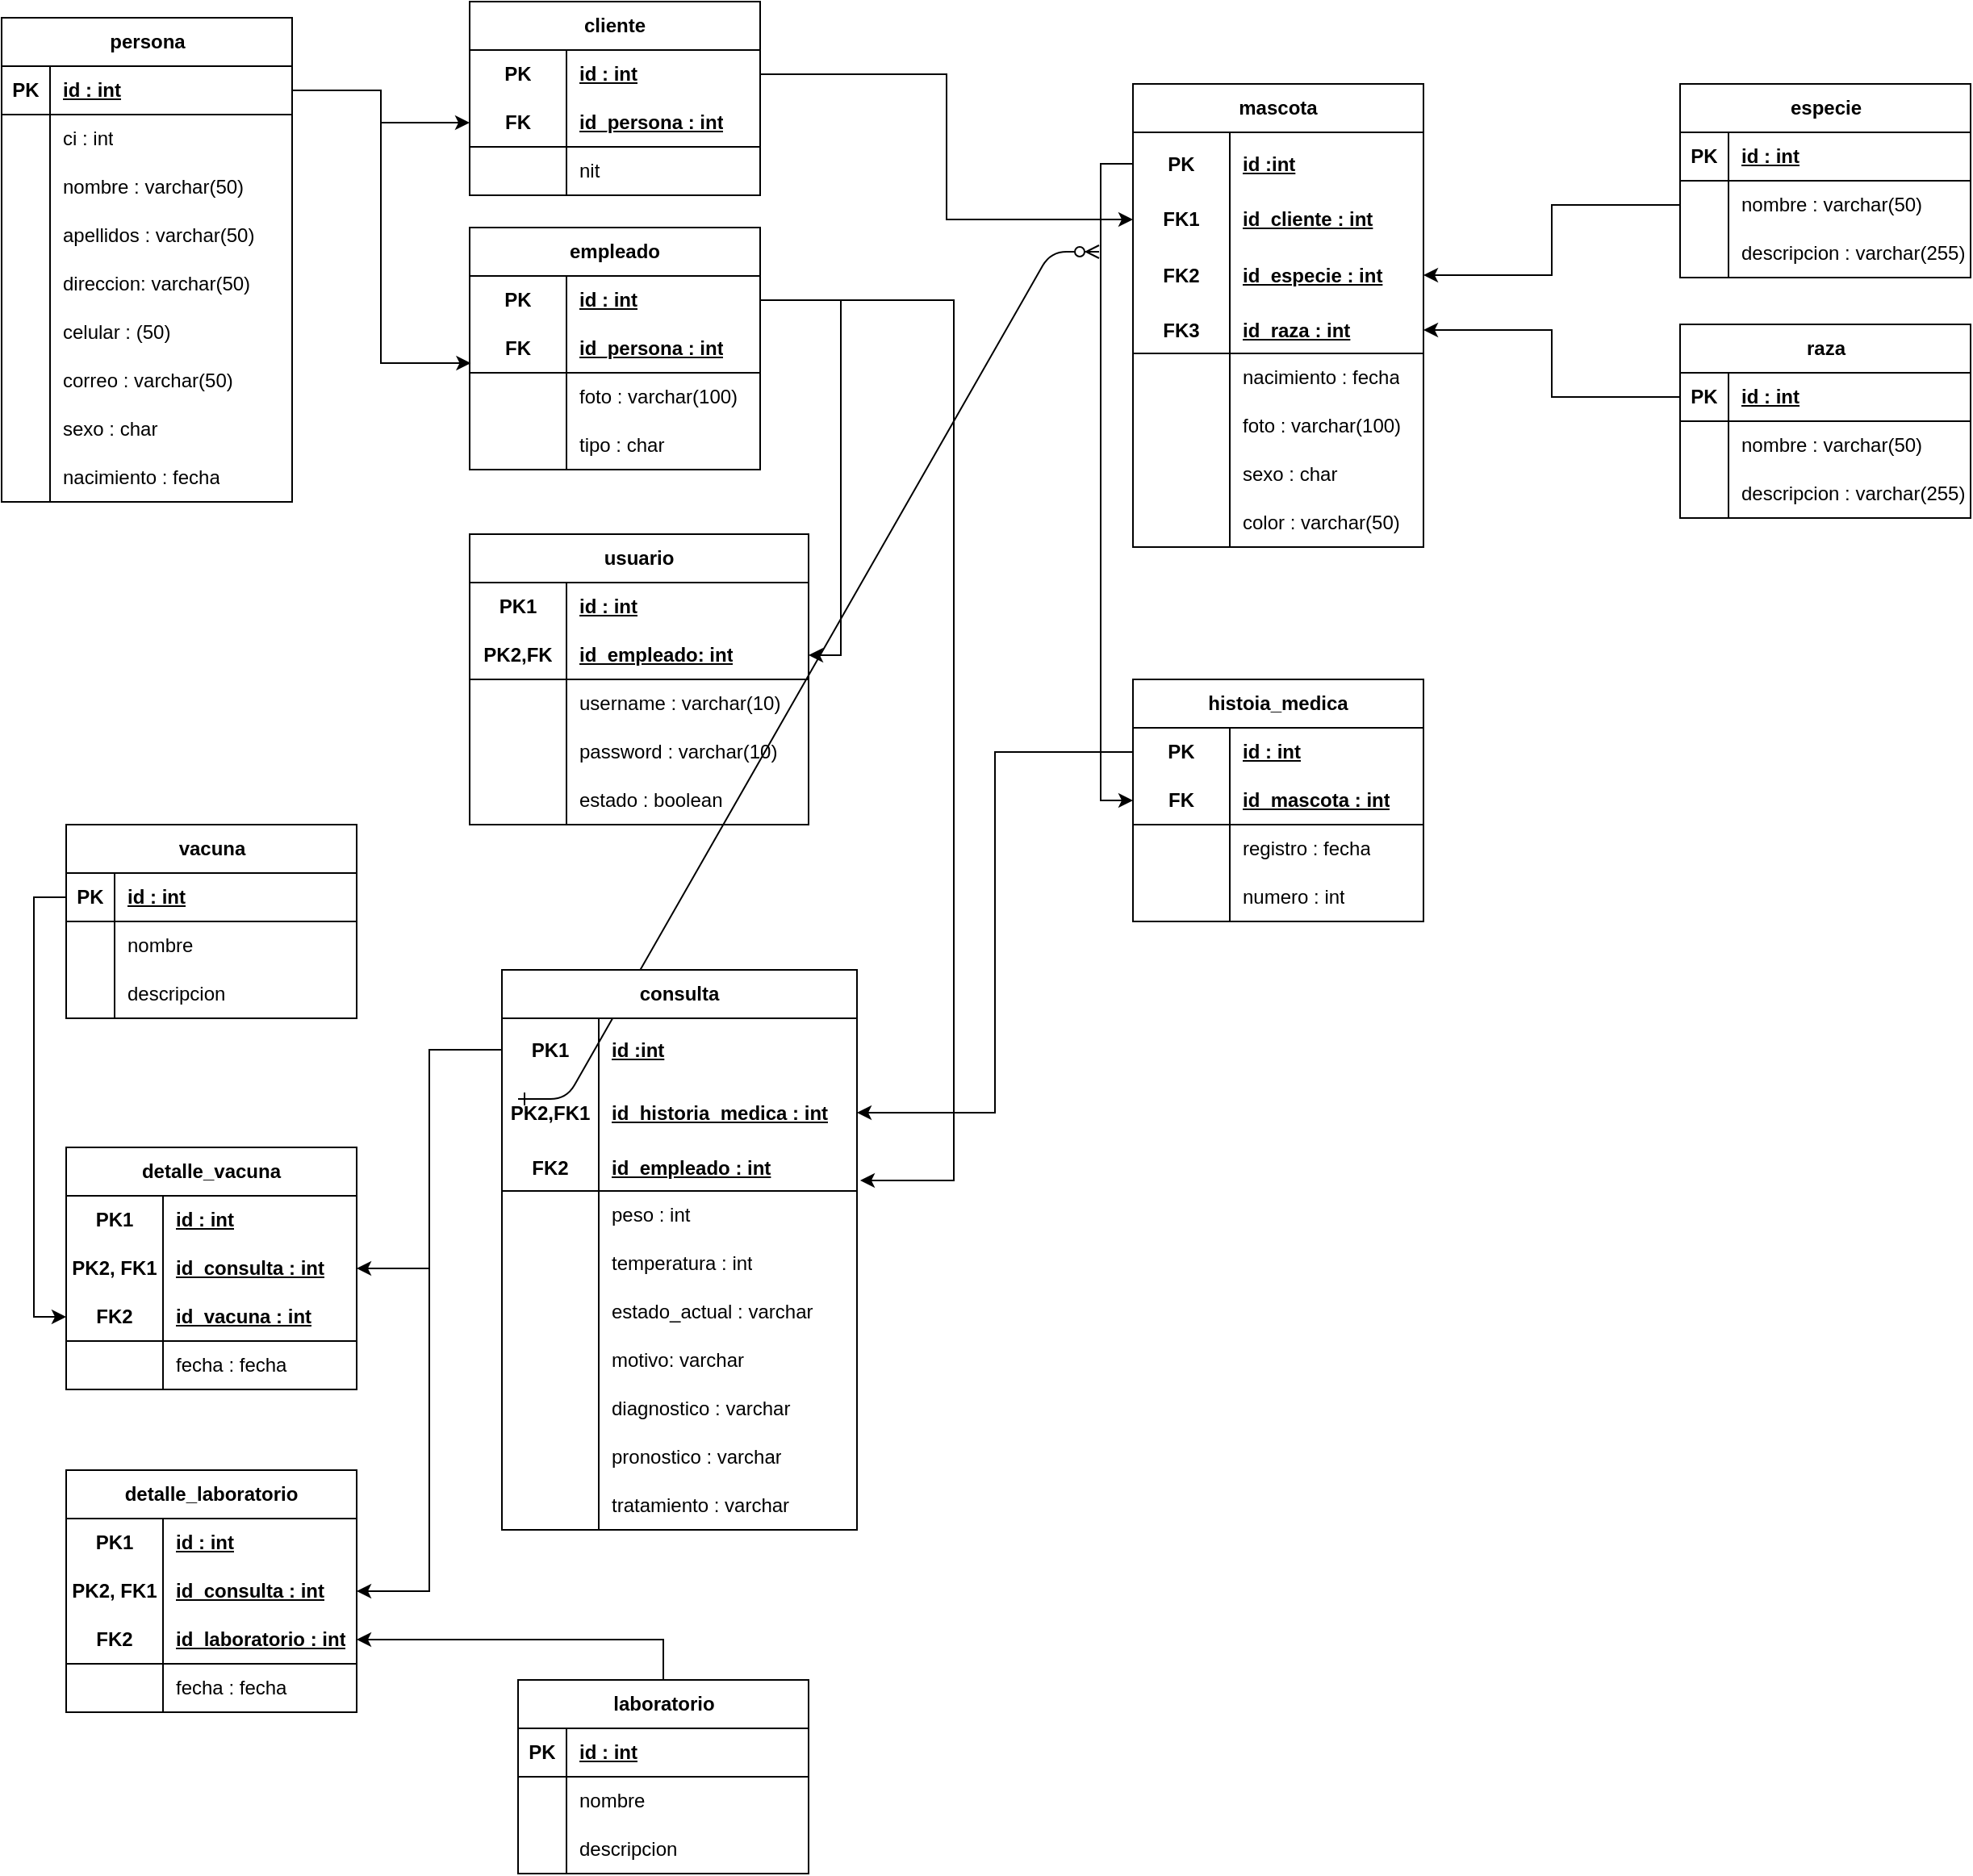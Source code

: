 <mxfile version="24.8.0">
  <diagram id="R2lEEEUBdFMjLlhIrx00" name="Page-1">
    <mxGraphModel dx="1301" dy="546" grid="1" gridSize="10" guides="1" tooltips="1" connect="1" arrows="1" fold="1" page="1" pageScale="1" pageWidth="3300" pageHeight="4681" math="0" shadow="0" extFonts="Permanent Marker^https://fonts.googleapis.com/css?family=Permanent+Marker">
      <root>
        <mxCell id="0" />
        <mxCell id="1" parent="0" />
        <mxCell id="C-vyLk0tnHw3VtMMgP7b-1" value="" style="edgeStyle=entityRelationEdgeStyle;endArrow=ERzeroToMany;startArrow=ERone;endFill=1;startFill=0;labelBackgroundColor=none;fontColor=default;" parent="1" source="C-vyLk0tnHw3VtMMgP7b-24" edge="1">
          <mxGeometry width="100" height="100" relative="1" as="geometry">
            <mxPoint x="340" y="720" as="sourcePoint" />
            <mxPoint x="700" y="195" as="targetPoint" />
          </mxGeometry>
        </mxCell>
        <mxCell id="AlnpzAqhKVnZYHlafAZL-15" value="persona" style="shape=table;startSize=30;container=1;collapsible=1;childLayout=tableLayout;fixedRows=1;rowLines=0;fontStyle=1;align=center;resizeLast=1;html=1;" vertex="1" parent="1">
          <mxGeometry x="20" y="50" width="180" height="300" as="geometry" />
        </mxCell>
        <mxCell id="AlnpzAqhKVnZYHlafAZL-16" value="" style="shape=tableRow;horizontal=0;startSize=0;swimlaneHead=0;swimlaneBody=0;fillColor=none;collapsible=0;dropTarget=0;points=[[0,0.5],[1,0.5]];portConstraint=eastwest;top=0;left=0;right=0;bottom=1;" vertex="1" parent="AlnpzAqhKVnZYHlafAZL-15">
          <mxGeometry y="30" width="180" height="30" as="geometry" />
        </mxCell>
        <mxCell id="AlnpzAqhKVnZYHlafAZL-17" value="PK" style="shape=partialRectangle;connectable=0;fillColor=none;top=0;left=0;bottom=0;right=0;fontStyle=1;overflow=hidden;whiteSpace=wrap;html=1;" vertex="1" parent="AlnpzAqhKVnZYHlafAZL-16">
          <mxGeometry width="30" height="30" as="geometry">
            <mxRectangle width="30" height="30" as="alternateBounds" />
          </mxGeometry>
        </mxCell>
        <mxCell id="AlnpzAqhKVnZYHlafAZL-18" value="id : int" style="shape=partialRectangle;connectable=0;fillColor=none;top=0;left=0;bottom=0;right=0;align=left;spacingLeft=6;fontStyle=5;overflow=hidden;whiteSpace=wrap;html=1;" vertex="1" parent="AlnpzAqhKVnZYHlafAZL-16">
          <mxGeometry x="30" width="150" height="30" as="geometry">
            <mxRectangle width="150" height="30" as="alternateBounds" />
          </mxGeometry>
        </mxCell>
        <mxCell id="AlnpzAqhKVnZYHlafAZL-19" value="" style="shape=tableRow;horizontal=0;startSize=0;swimlaneHead=0;swimlaneBody=0;fillColor=none;collapsible=0;dropTarget=0;points=[[0,0.5],[1,0.5]];portConstraint=eastwest;top=0;left=0;right=0;bottom=0;" vertex="1" parent="AlnpzAqhKVnZYHlafAZL-15">
          <mxGeometry y="60" width="180" height="30" as="geometry" />
        </mxCell>
        <mxCell id="AlnpzAqhKVnZYHlafAZL-20" value="" style="shape=partialRectangle;connectable=0;fillColor=none;top=0;left=0;bottom=0;right=0;editable=1;overflow=hidden;whiteSpace=wrap;html=1;" vertex="1" parent="AlnpzAqhKVnZYHlafAZL-19">
          <mxGeometry width="30" height="30" as="geometry">
            <mxRectangle width="30" height="30" as="alternateBounds" />
          </mxGeometry>
        </mxCell>
        <mxCell id="AlnpzAqhKVnZYHlafAZL-21" value="ci : int" style="shape=partialRectangle;connectable=0;fillColor=none;top=0;left=0;bottom=0;right=0;align=left;spacingLeft=6;overflow=hidden;whiteSpace=wrap;html=1;" vertex="1" parent="AlnpzAqhKVnZYHlafAZL-19">
          <mxGeometry x="30" width="150" height="30" as="geometry">
            <mxRectangle width="150" height="30" as="alternateBounds" />
          </mxGeometry>
        </mxCell>
        <mxCell id="AlnpzAqhKVnZYHlafAZL-22" value="" style="shape=tableRow;horizontal=0;startSize=0;swimlaneHead=0;swimlaneBody=0;fillColor=none;collapsible=0;dropTarget=0;points=[[0,0.5],[1,0.5]];portConstraint=eastwest;top=0;left=0;right=0;bottom=0;" vertex="1" parent="AlnpzAqhKVnZYHlafAZL-15">
          <mxGeometry y="90" width="180" height="30" as="geometry" />
        </mxCell>
        <mxCell id="AlnpzAqhKVnZYHlafAZL-23" value="" style="shape=partialRectangle;connectable=0;fillColor=none;top=0;left=0;bottom=0;right=0;editable=1;overflow=hidden;whiteSpace=wrap;html=1;" vertex="1" parent="AlnpzAqhKVnZYHlafAZL-22">
          <mxGeometry width="30" height="30" as="geometry">
            <mxRectangle width="30" height="30" as="alternateBounds" />
          </mxGeometry>
        </mxCell>
        <mxCell id="AlnpzAqhKVnZYHlafAZL-24" value="nombre : varchar(50)" style="shape=partialRectangle;connectable=0;fillColor=none;top=0;left=0;bottom=0;right=0;align=left;spacingLeft=6;overflow=hidden;whiteSpace=wrap;html=1;" vertex="1" parent="AlnpzAqhKVnZYHlafAZL-22">
          <mxGeometry x="30" width="150" height="30" as="geometry">
            <mxRectangle width="150" height="30" as="alternateBounds" />
          </mxGeometry>
        </mxCell>
        <mxCell id="AlnpzAqhKVnZYHlafAZL-25" value="" style="shape=tableRow;horizontal=0;startSize=0;swimlaneHead=0;swimlaneBody=0;fillColor=none;collapsible=0;dropTarget=0;points=[[0,0.5],[1,0.5]];portConstraint=eastwest;top=0;left=0;right=0;bottom=0;" vertex="1" parent="AlnpzAqhKVnZYHlafAZL-15">
          <mxGeometry y="120" width="180" height="30" as="geometry" />
        </mxCell>
        <mxCell id="AlnpzAqhKVnZYHlafAZL-26" value="" style="shape=partialRectangle;connectable=0;fillColor=none;top=0;left=0;bottom=0;right=0;editable=1;overflow=hidden;whiteSpace=wrap;html=1;" vertex="1" parent="AlnpzAqhKVnZYHlafAZL-25">
          <mxGeometry width="30" height="30" as="geometry">
            <mxRectangle width="30" height="30" as="alternateBounds" />
          </mxGeometry>
        </mxCell>
        <mxCell id="AlnpzAqhKVnZYHlafAZL-27" value="apellidos : varchar(50)" style="shape=partialRectangle;connectable=0;fillColor=none;top=0;left=0;bottom=0;right=0;align=left;spacingLeft=6;overflow=hidden;whiteSpace=wrap;html=1;" vertex="1" parent="AlnpzAqhKVnZYHlafAZL-25">
          <mxGeometry x="30" width="150" height="30" as="geometry">
            <mxRectangle width="150" height="30" as="alternateBounds" />
          </mxGeometry>
        </mxCell>
        <mxCell id="AlnpzAqhKVnZYHlafAZL-28" value="" style="shape=tableRow;horizontal=0;startSize=0;swimlaneHead=0;swimlaneBody=0;fillColor=none;collapsible=0;dropTarget=0;points=[[0,0.5],[1,0.5]];portConstraint=eastwest;top=0;left=0;right=0;bottom=0;" vertex="1" parent="AlnpzAqhKVnZYHlafAZL-15">
          <mxGeometry y="150" width="180" height="30" as="geometry" />
        </mxCell>
        <mxCell id="AlnpzAqhKVnZYHlafAZL-29" value="" style="shape=partialRectangle;connectable=0;fillColor=none;top=0;left=0;bottom=0;right=0;editable=1;overflow=hidden;whiteSpace=wrap;html=1;" vertex="1" parent="AlnpzAqhKVnZYHlafAZL-28">
          <mxGeometry width="30" height="30" as="geometry">
            <mxRectangle width="30" height="30" as="alternateBounds" />
          </mxGeometry>
        </mxCell>
        <mxCell id="AlnpzAqhKVnZYHlafAZL-30" value="direccion: varchar(50)" style="shape=partialRectangle;connectable=0;fillColor=none;top=0;left=0;bottom=0;right=0;align=left;spacingLeft=6;overflow=hidden;whiteSpace=wrap;html=1;" vertex="1" parent="AlnpzAqhKVnZYHlafAZL-28">
          <mxGeometry x="30" width="150" height="30" as="geometry">
            <mxRectangle width="150" height="30" as="alternateBounds" />
          </mxGeometry>
        </mxCell>
        <mxCell id="AlnpzAqhKVnZYHlafAZL-31" value="" style="shape=tableRow;horizontal=0;startSize=0;swimlaneHead=0;swimlaneBody=0;fillColor=none;collapsible=0;dropTarget=0;points=[[0,0.5],[1,0.5]];portConstraint=eastwest;top=0;left=0;right=0;bottom=0;" vertex="1" parent="AlnpzAqhKVnZYHlafAZL-15">
          <mxGeometry y="180" width="180" height="30" as="geometry" />
        </mxCell>
        <mxCell id="AlnpzAqhKVnZYHlafAZL-32" value="" style="shape=partialRectangle;connectable=0;fillColor=none;top=0;left=0;bottom=0;right=0;editable=1;overflow=hidden;whiteSpace=wrap;html=1;" vertex="1" parent="AlnpzAqhKVnZYHlafAZL-31">
          <mxGeometry width="30" height="30" as="geometry">
            <mxRectangle width="30" height="30" as="alternateBounds" />
          </mxGeometry>
        </mxCell>
        <mxCell id="AlnpzAqhKVnZYHlafAZL-33" value="celular : (50)" style="shape=partialRectangle;connectable=0;fillColor=none;top=0;left=0;bottom=0;right=0;align=left;spacingLeft=6;overflow=hidden;whiteSpace=wrap;html=1;" vertex="1" parent="AlnpzAqhKVnZYHlafAZL-31">
          <mxGeometry x="30" width="150" height="30" as="geometry">
            <mxRectangle width="150" height="30" as="alternateBounds" />
          </mxGeometry>
        </mxCell>
        <mxCell id="AlnpzAqhKVnZYHlafAZL-34" value="" style="shape=tableRow;horizontal=0;startSize=0;swimlaneHead=0;swimlaneBody=0;fillColor=none;collapsible=0;dropTarget=0;points=[[0,0.5],[1,0.5]];portConstraint=eastwest;top=0;left=0;right=0;bottom=0;" vertex="1" parent="AlnpzAqhKVnZYHlafAZL-15">
          <mxGeometry y="210" width="180" height="30" as="geometry" />
        </mxCell>
        <mxCell id="AlnpzAqhKVnZYHlafAZL-35" value="" style="shape=partialRectangle;connectable=0;fillColor=none;top=0;left=0;bottom=0;right=0;editable=1;overflow=hidden;whiteSpace=wrap;html=1;" vertex="1" parent="AlnpzAqhKVnZYHlafAZL-34">
          <mxGeometry width="30" height="30" as="geometry">
            <mxRectangle width="30" height="30" as="alternateBounds" />
          </mxGeometry>
        </mxCell>
        <mxCell id="AlnpzAqhKVnZYHlafAZL-36" value="correo : varchar(50)" style="shape=partialRectangle;connectable=0;fillColor=none;top=0;left=0;bottom=0;right=0;align=left;spacingLeft=6;overflow=hidden;whiteSpace=wrap;html=1;" vertex="1" parent="AlnpzAqhKVnZYHlafAZL-34">
          <mxGeometry x="30" width="150" height="30" as="geometry">
            <mxRectangle width="150" height="30" as="alternateBounds" />
          </mxGeometry>
        </mxCell>
        <mxCell id="AlnpzAqhKVnZYHlafAZL-37" value="" style="shape=tableRow;horizontal=0;startSize=0;swimlaneHead=0;swimlaneBody=0;fillColor=none;collapsible=0;dropTarget=0;points=[[0,0.5],[1,0.5]];portConstraint=eastwest;top=0;left=0;right=0;bottom=0;" vertex="1" parent="AlnpzAqhKVnZYHlafAZL-15">
          <mxGeometry y="240" width="180" height="30" as="geometry" />
        </mxCell>
        <mxCell id="AlnpzAqhKVnZYHlafAZL-38" value="" style="shape=partialRectangle;connectable=0;fillColor=none;top=0;left=0;bottom=0;right=0;editable=1;overflow=hidden;whiteSpace=wrap;html=1;" vertex="1" parent="AlnpzAqhKVnZYHlafAZL-37">
          <mxGeometry width="30" height="30" as="geometry">
            <mxRectangle width="30" height="30" as="alternateBounds" />
          </mxGeometry>
        </mxCell>
        <mxCell id="AlnpzAqhKVnZYHlafAZL-39" value="sexo : char" style="shape=partialRectangle;connectable=0;fillColor=none;top=0;left=0;bottom=0;right=0;align=left;spacingLeft=6;overflow=hidden;whiteSpace=wrap;html=1;" vertex="1" parent="AlnpzAqhKVnZYHlafAZL-37">
          <mxGeometry x="30" width="150" height="30" as="geometry">
            <mxRectangle width="150" height="30" as="alternateBounds" />
          </mxGeometry>
        </mxCell>
        <mxCell id="AlnpzAqhKVnZYHlafAZL-98" value="" style="shape=tableRow;horizontal=0;startSize=0;swimlaneHead=0;swimlaneBody=0;fillColor=none;collapsible=0;dropTarget=0;points=[[0,0.5],[1,0.5]];portConstraint=eastwest;top=0;left=0;right=0;bottom=0;" vertex="1" parent="AlnpzAqhKVnZYHlafAZL-15">
          <mxGeometry y="270" width="180" height="30" as="geometry" />
        </mxCell>
        <mxCell id="AlnpzAqhKVnZYHlafAZL-99" value="" style="shape=partialRectangle;connectable=0;fillColor=none;top=0;left=0;bottom=0;right=0;editable=1;overflow=hidden;whiteSpace=wrap;html=1;" vertex="1" parent="AlnpzAqhKVnZYHlafAZL-98">
          <mxGeometry width="30" height="30" as="geometry">
            <mxRectangle width="30" height="30" as="alternateBounds" />
          </mxGeometry>
        </mxCell>
        <mxCell id="AlnpzAqhKVnZYHlafAZL-100" value="nacimiento : fecha" style="shape=partialRectangle;connectable=0;fillColor=none;top=0;left=0;bottom=0;right=0;align=left;spacingLeft=6;overflow=hidden;whiteSpace=wrap;html=1;" vertex="1" parent="AlnpzAqhKVnZYHlafAZL-98">
          <mxGeometry x="30" width="150" height="30" as="geometry">
            <mxRectangle width="150" height="30" as="alternateBounds" />
          </mxGeometry>
        </mxCell>
        <mxCell id="AlnpzAqhKVnZYHlafAZL-72" value="cliente" style="shape=table;startSize=30;container=1;collapsible=1;childLayout=tableLayout;fixedRows=1;rowLines=0;fontStyle=1;align=center;resizeLast=1;html=1;whiteSpace=wrap;" vertex="1" parent="1">
          <mxGeometry x="310" y="40" width="180" height="120" as="geometry" />
        </mxCell>
        <mxCell id="AlnpzAqhKVnZYHlafAZL-73" value="" style="shape=tableRow;horizontal=0;startSize=0;swimlaneHead=0;swimlaneBody=0;fillColor=none;collapsible=0;dropTarget=0;points=[[0,0.5],[1,0.5]];portConstraint=eastwest;top=0;left=0;right=0;bottom=0;html=1;" vertex="1" parent="AlnpzAqhKVnZYHlafAZL-72">
          <mxGeometry y="30" width="180" height="30" as="geometry" />
        </mxCell>
        <mxCell id="AlnpzAqhKVnZYHlafAZL-74" value="PK" style="shape=partialRectangle;connectable=0;fillColor=none;top=0;left=0;bottom=0;right=0;fontStyle=1;overflow=hidden;html=1;whiteSpace=wrap;" vertex="1" parent="AlnpzAqhKVnZYHlafAZL-73">
          <mxGeometry width="60" height="30" as="geometry">
            <mxRectangle width="60" height="30" as="alternateBounds" />
          </mxGeometry>
        </mxCell>
        <mxCell id="AlnpzAqhKVnZYHlafAZL-75" value="id : int" style="shape=partialRectangle;connectable=0;fillColor=none;top=0;left=0;bottom=0;right=0;align=left;spacingLeft=6;fontStyle=5;overflow=hidden;html=1;whiteSpace=wrap;" vertex="1" parent="AlnpzAqhKVnZYHlafAZL-73">
          <mxGeometry x="60" width="120" height="30" as="geometry">
            <mxRectangle width="120" height="30" as="alternateBounds" />
          </mxGeometry>
        </mxCell>
        <mxCell id="AlnpzAqhKVnZYHlafAZL-76" value="" style="shape=tableRow;horizontal=0;startSize=0;swimlaneHead=0;swimlaneBody=0;fillColor=none;collapsible=0;dropTarget=0;points=[[0,0.5],[1,0.5]];portConstraint=eastwest;top=0;left=0;right=0;bottom=1;html=1;" vertex="1" parent="AlnpzAqhKVnZYHlafAZL-72">
          <mxGeometry y="60" width="180" height="30" as="geometry" />
        </mxCell>
        <mxCell id="AlnpzAqhKVnZYHlafAZL-77" value="FK" style="shape=partialRectangle;connectable=0;fillColor=none;top=0;left=0;bottom=0;right=0;fontStyle=1;overflow=hidden;html=1;whiteSpace=wrap;" vertex="1" parent="AlnpzAqhKVnZYHlafAZL-76">
          <mxGeometry width="60" height="30" as="geometry">
            <mxRectangle width="60" height="30" as="alternateBounds" />
          </mxGeometry>
        </mxCell>
        <mxCell id="AlnpzAqhKVnZYHlafAZL-78" value="id_persona : int" style="shape=partialRectangle;connectable=0;fillColor=none;top=0;left=0;bottom=0;right=0;align=left;spacingLeft=6;fontStyle=5;overflow=hidden;html=1;whiteSpace=wrap;" vertex="1" parent="AlnpzAqhKVnZYHlafAZL-76">
          <mxGeometry x="60" width="120" height="30" as="geometry">
            <mxRectangle width="120" height="30" as="alternateBounds" />
          </mxGeometry>
        </mxCell>
        <mxCell id="AlnpzAqhKVnZYHlafAZL-79" value="" style="shape=tableRow;horizontal=0;startSize=0;swimlaneHead=0;swimlaneBody=0;fillColor=none;collapsible=0;dropTarget=0;points=[[0,0.5],[1,0.5]];portConstraint=eastwest;top=0;left=0;right=0;bottom=0;html=1;" vertex="1" parent="AlnpzAqhKVnZYHlafAZL-72">
          <mxGeometry y="90" width="180" height="30" as="geometry" />
        </mxCell>
        <mxCell id="AlnpzAqhKVnZYHlafAZL-80" value="" style="shape=partialRectangle;connectable=0;fillColor=none;top=0;left=0;bottom=0;right=0;editable=1;overflow=hidden;html=1;whiteSpace=wrap;" vertex="1" parent="AlnpzAqhKVnZYHlafAZL-79">
          <mxGeometry width="60" height="30" as="geometry">
            <mxRectangle width="60" height="30" as="alternateBounds" />
          </mxGeometry>
        </mxCell>
        <mxCell id="AlnpzAqhKVnZYHlafAZL-81" value="nit" style="shape=partialRectangle;connectable=0;fillColor=none;top=0;left=0;bottom=0;right=0;align=left;spacingLeft=6;overflow=hidden;html=1;whiteSpace=wrap;" vertex="1" parent="AlnpzAqhKVnZYHlafAZL-79">
          <mxGeometry x="60" width="120" height="30" as="geometry">
            <mxRectangle width="120" height="30" as="alternateBounds" />
          </mxGeometry>
        </mxCell>
        <mxCell id="AlnpzAqhKVnZYHlafAZL-87" style="edgeStyle=orthogonalEdgeStyle;rounded=0;orthogonalLoop=1;jettySize=auto;html=1;exitX=1;exitY=0.5;exitDx=0;exitDy=0;" edge="1" parent="1" source="AlnpzAqhKVnZYHlafAZL-16" target="AlnpzAqhKVnZYHlafAZL-76">
          <mxGeometry relative="1" as="geometry" />
        </mxCell>
        <mxCell id="AlnpzAqhKVnZYHlafAZL-88" value="empleado" style="shape=table;startSize=30;container=1;collapsible=1;childLayout=tableLayout;fixedRows=1;rowLines=0;fontStyle=1;align=center;resizeLast=1;html=1;whiteSpace=wrap;" vertex="1" parent="1">
          <mxGeometry x="310" y="180" width="180" height="150" as="geometry" />
        </mxCell>
        <mxCell id="AlnpzAqhKVnZYHlafAZL-89" value="" style="shape=tableRow;horizontal=0;startSize=0;swimlaneHead=0;swimlaneBody=0;fillColor=none;collapsible=0;dropTarget=0;points=[[0,0.5],[1,0.5]];portConstraint=eastwest;top=0;left=0;right=0;bottom=0;html=1;" vertex="1" parent="AlnpzAqhKVnZYHlafAZL-88">
          <mxGeometry y="30" width="180" height="30" as="geometry" />
        </mxCell>
        <mxCell id="AlnpzAqhKVnZYHlafAZL-90" value="PK" style="shape=partialRectangle;connectable=0;fillColor=none;top=0;left=0;bottom=0;right=0;fontStyle=1;overflow=hidden;html=1;whiteSpace=wrap;" vertex="1" parent="AlnpzAqhKVnZYHlafAZL-89">
          <mxGeometry width="60" height="30" as="geometry">
            <mxRectangle width="60" height="30" as="alternateBounds" />
          </mxGeometry>
        </mxCell>
        <mxCell id="AlnpzAqhKVnZYHlafAZL-91" value="id : int" style="shape=partialRectangle;connectable=0;fillColor=none;top=0;left=0;bottom=0;right=0;align=left;spacingLeft=6;fontStyle=5;overflow=hidden;html=1;whiteSpace=wrap;" vertex="1" parent="AlnpzAqhKVnZYHlafAZL-89">
          <mxGeometry x="60" width="120" height="30" as="geometry">
            <mxRectangle width="120" height="30" as="alternateBounds" />
          </mxGeometry>
        </mxCell>
        <mxCell id="AlnpzAqhKVnZYHlafAZL-92" value="" style="shape=tableRow;horizontal=0;startSize=0;swimlaneHead=0;swimlaneBody=0;fillColor=none;collapsible=0;dropTarget=0;points=[[0,0.5],[1,0.5]];portConstraint=eastwest;top=0;left=0;right=0;bottom=1;html=1;" vertex="1" parent="AlnpzAqhKVnZYHlafAZL-88">
          <mxGeometry y="60" width="180" height="30" as="geometry" />
        </mxCell>
        <mxCell id="AlnpzAqhKVnZYHlafAZL-93" value="FK" style="shape=partialRectangle;connectable=0;fillColor=none;top=0;left=0;bottom=0;right=0;fontStyle=1;overflow=hidden;html=1;whiteSpace=wrap;" vertex="1" parent="AlnpzAqhKVnZYHlafAZL-92">
          <mxGeometry width="60" height="30" as="geometry">
            <mxRectangle width="60" height="30" as="alternateBounds" />
          </mxGeometry>
        </mxCell>
        <mxCell id="AlnpzAqhKVnZYHlafAZL-94" value="id_persona : int" style="shape=partialRectangle;connectable=0;fillColor=none;top=0;left=0;bottom=0;right=0;align=left;spacingLeft=6;fontStyle=5;overflow=hidden;html=1;whiteSpace=wrap;" vertex="1" parent="AlnpzAqhKVnZYHlafAZL-92">
          <mxGeometry x="60" width="120" height="30" as="geometry">
            <mxRectangle width="120" height="30" as="alternateBounds" />
          </mxGeometry>
        </mxCell>
        <mxCell id="AlnpzAqhKVnZYHlafAZL-95" value="" style="shape=tableRow;horizontal=0;startSize=0;swimlaneHead=0;swimlaneBody=0;fillColor=none;collapsible=0;dropTarget=0;points=[[0,0.5],[1,0.5]];portConstraint=eastwest;top=0;left=0;right=0;bottom=0;html=1;" vertex="1" parent="AlnpzAqhKVnZYHlafAZL-88">
          <mxGeometry y="90" width="180" height="30" as="geometry" />
        </mxCell>
        <mxCell id="AlnpzAqhKVnZYHlafAZL-96" value="" style="shape=partialRectangle;connectable=0;fillColor=none;top=0;left=0;bottom=0;right=0;editable=1;overflow=hidden;html=1;whiteSpace=wrap;" vertex="1" parent="AlnpzAqhKVnZYHlafAZL-95">
          <mxGeometry width="60" height="30" as="geometry">
            <mxRectangle width="60" height="30" as="alternateBounds" />
          </mxGeometry>
        </mxCell>
        <mxCell id="AlnpzAqhKVnZYHlafAZL-97" value="foto : varchar(100)" style="shape=partialRectangle;connectable=0;fillColor=none;top=0;left=0;bottom=0;right=0;align=left;spacingLeft=6;overflow=hidden;html=1;whiteSpace=wrap;" vertex="1" parent="AlnpzAqhKVnZYHlafAZL-95">
          <mxGeometry x="60" width="120" height="30" as="geometry">
            <mxRectangle width="120" height="30" as="alternateBounds" />
          </mxGeometry>
        </mxCell>
        <mxCell id="AlnpzAqhKVnZYHlafAZL-306" value="" style="shape=tableRow;horizontal=0;startSize=0;swimlaneHead=0;swimlaneBody=0;fillColor=none;collapsible=0;dropTarget=0;points=[[0,0.5],[1,0.5]];portConstraint=eastwest;top=0;left=0;right=0;bottom=0;html=1;" vertex="1" parent="AlnpzAqhKVnZYHlafAZL-88">
          <mxGeometry y="120" width="180" height="30" as="geometry" />
        </mxCell>
        <mxCell id="AlnpzAqhKVnZYHlafAZL-307" value="" style="shape=partialRectangle;connectable=0;fillColor=none;top=0;left=0;bottom=0;right=0;editable=1;overflow=hidden;html=1;whiteSpace=wrap;" vertex="1" parent="AlnpzAqhKVnZYHlafAZL-306">
          <mxGeometry width="60" height="30" as="geometry">
            <mxRectangle width="60" height="30" as="alternateBounds" />
          </mxGeometry>
        </mxCell>
        <mxCell id="AlnpzAqhKVnZYHlafAZL-308" value="tipo : char" style="shape=partialRectangle;connectable=0;fillColor=none;top=0;left=0;bottom=0;right=0;align=left;spacingLeft=6;overflow=hidden;html=1;whiteSpace=wrap;" vertex="1" parent="AlnpzAqhKVnZYHlafAZL-306">
          <mxGeometry x="60" width="120" height="30" as="geometry">
            <mxRectangle width="120" height="30" as="alternateBounds" />
          </mxGeometry>
        </mxCell>
        <mxCell id="AlnpzAqhKVnZYHlafAZL-101" style="edgeStyle=orthogonalEdgeStyle;rounded=0;orthogonalLoop=1;jettySize=auto;html=1;exitX=1;exitY=0.5;exitDx=0;exitDy=0;entryX=0.004;entryY=0.8;entryDx=0;entryDy=0;entryPerimeter=0;" edge="1" parent="1" source="AlnpzAqhKVnZYHlafAZL-16" target="AlnpzAqhKVnZYHlafAZL-92">
          <mxGeometry relative="1" as="geometry" />
        </mxCell>
        <mxCell id="AlnpzAqhKVnZYHlafAZL-102" value="usuario" style="shape=table;startSize=30;container=1;collapsible=1;childLayout=tableLayout;fixedRows=1;rowLines=0;fontStyle=1;align=center;resizeLast=1;html=1;whiteSpace=wrap;" vertex="1" parent="1">
          <mxGeometry x="310" y="370" width="210" height="180" as="geometry" />
        </mxCell>
        <mxCell id="AlnpzAqhKVnZYHlafAZL-103" value="" style="shape=tableRow;horizontal=0;startSize=0;swimlaneHead=0;swimlaneBody=0;fillColor=none;collapsible=0;dropTarget=0;points=[[0,0.5],[1,0.5]];portConstraint=eastwest;top=0;left=0;right=0;bottom=0;html=1;" vertex="1" parent="AlnpzAqhKVnZYHlafAZL-102">
          <mxGeometry y="30" width="210" height="30" as="geometry" />
        </mxCell>
        <mxCell id="AlnpzAqhKVnZYHlafAZL-104" value="PK1" style="shape=partialRectangle;connectable=0;fillColor=none;top=0;left=0;bottom=0;right=0;fontStyle=1;overflow=hidden;html=1;whiteSpace=wrap;" vertex="1" parent="AlnpzAqhKVnZYHlafAZL-103">
          <mxGeometry width="60" height="30" as="geometry">
            <mxRectangle width="60" height="30" as="alternateBounds" />
          </mxGeometry>
        </mxCell>
        <mxCell id="AlnpzAqhKVnZYHlafAZL-105" value="id : int" style="shape=partialRectangle;connectable=0;fillColor=none;top=0;left=0;bottom=0;right=0;align=left;spacingLeft=6;fontStyle=5;overflow=hidden;html=1;whiteSpace=wrap;" vertex="1" parent="AlnpzAqhKVnZYHlafAZL-103">
          <mxGeometry x="60" width="150" height="30" as="geometry">
            <mxRectangle width="150" height="30" as="alternateBounds" />
          </mxGeometry>
        </mxCell>
        <mxCell id="AlnpzAqhKVnZYHlafAZL-106" value="" style="shape=tableRow;horizontal=0;startSize=0;swimlaneHead=0;swimlaneBody=0;fillColor=none;collapsible=0;dropTarget=0;points=[[0,0.5],[1,0.5]];portConstraint=eastwest;top=0;left=0;right=0;bottom=1;html=1;" vertex="1" parent="AlnpzAqhKVnZYHlafAZL-102">
          <mxGeometry y="60" width="210" height="30" as="geometry" />
        </mxCell>
        <mxCell id="AlnpzAqhKVnZYHlafAZL-107" value="PK2,FK" style="shape=partialRectangle;connectable=0;fillColor=none;top=0;left=0;bottom=0;right=0;fontStyle=1;overflow=hidden;html=1;whiteSpace=wrap;" vertex="1" parent="AlnpzAqhKVnZYHlafAZL-106">
          <mxGeometry width="60" height="30" as="geometry">
            <mxRectangle width="60" height="30" as="alternateBounds" />
          </mxGeometry>
        </mxCell>
        <mxCell id="AlnpzAqhKVnZYHlafAZL-108" value="id_empleado: int" style="shape=partialRectangle;connectable=0;fillColor=none;top=0;left=0;bottom=0;right=0;align=left;spacingLeft=6;fontStyle=5;overflow=hidden;html=1;whiteSpace=wrap;" vertex="1" parent="AlnpzAqhKVnZYHlafAZL-106">
          <mxGeometry x="60" width="150" height="30" as="geometry">
            <mxRectangle width="150" height="30" as="alternateBounds" />
          </mxGeometry>
        </mxCell>
        <mxCell id="AlnpzAqhKVnZYHlafAZL-109" value="" style="shape=tableRow;horizontal=0;startSize=0;swimlaneHead=0;swimlaneBody=0;fillColor=none;collapsible=0;dropTarget=0;points=[[0,0.5],[1,0.5]];portConstraint=eastwest;top=0;left=0;right=0;bottom=0;html=1;" vertex="1" parent="AlnpzAqhKVnZYHlafAZL-102">
          <mxGeometry y="90" width="210" height="30" as="geometry" />
        </mxCell>
        <mxCell id="AlnpzAqhKVnZYHlafAZL-110" value="" style="shape=partialRectangle;connectable=0;fillColor=none;top=0;left=0;bottom=0;right=0;editable=1;overflow=hidden;html=1;whiteSpace=wrap;" vertex="1" parent="AlnpzAqhKVnZYHlafAZL-109">
          <mxGeometry width="60" height="30" as="geometry">
            <mxRectangle width="60" height="30" as="alternateBounds" />
          </mxGeometry>
        </mxCell>
        <mxCell id="AlnpzAqhKVnZYHlafAZL-111" value="username : varchar(10)" style="shape=partialRectangle;connectable=0;fillColor=none;top=0;left=0;bottom=0;right=0;align=left;spacingLeft=6;overflow=hidden;html=1;whiteSpace=wrap;" vertex="1" parent="AlnpzAqhKVnZYHlafAZL-109">
          <mxGeometry x="60" width="150" height="30" as="geometry">
            <mxRectangle width="150" height="30" as="alternateBounds" />
          </mxGeometry>
        </mxCell>
        <mxCell id="AlnpzAqhKVnZYHlafAZL-112" value="" style="shape=tableRow;horizontal=0;startSize=0;swimlaneHead=0;swimlaneBody=0;fillColor=none;collapsible=0;dropTarget=0;points=[[0,0.5],[1,0.5]];portConstraint=eastwest;top=0;left=0;right=0;bottom=0;html=1;" vertex="1" parent="AlnpzAqhKVnZYHlafAZL-102">
          <mxGeometry y="120" width="210" height="30" as="geometry" />
        </mxCell>
        <mxCell id="AlnpzAqhKVnZYHlafAZL-113" value="" style="shape=partialRectangle;connectable=0;fillColor=none;top=0;left=0;bottom=0;right=0;editable=1;overflow=hidden;html=1;whiteSpace=wrap;" vertex="1" parent="AlnpzAqhKVnZYHlafAZL-112">
          <mxGeometry width="60" height="30" as="geometry">
            <mxRectangle width="60" height="30" as="alternateBounds" />
          </mxGeometry>
        </mxCell>
        <mxCell id="AlnpzAqhKVnZYHlafAZL-114" value="password : varchar(10)" style="shape=partialRectangle;connectable=0;fillColor=none;top=0;left=0;bottom=0;right=0;align=left;spacingLeft=6;overflow=hidden;html=1;whiteSpace=wrap;" vertex="1" parent="AlnpzAqhKVnZYHlafAZL-112">
          <mxGeometry x="60" width="150" height="30" as="geometry">
            <mxRectangle width="150" height="30" as="alternateBounds" />
          </mxGeometry>
        </mxCell>
        <mxCell id="AlnpzAqhKVnZYHlafAZL-118" value="" style="shape=tableRow;horizontal=0;startSize=0;swimlaneHead=0;swimlaneBody=0;fillColor=none;collapsible=0;dropTarget=0;points=[[0,0.5],[1,0.5]];portConstraint=eastwest;top=0;left=0;right=0;bottom=0;html=1;" vertex="1" parent="AlnpzAqhKVnZYHlafAZL-102">
          <mxGeometry y="150" width="210" height="30" as="geometry" />
        </mxCell>
        <mxCell id="AlnpzAqhKVnZYHlafAZL-119" value="" style="shape=partialRectangle;connectable=0;fillColor=none;top=0;left=0;bottom=0;right=0;editable=1;overflow=hidden;html=1;whiteSpace=wrap;" vertex="1" parent="AlnpzAqhKVnZYHlafAZL-118">
          <mxGeometry width="60" height="30" as="geometry">
            <mxRectangle width="60" height="30" as="alternateBounds" />
          </mxGeometry>
        </mxCell>
        <mxCell id="AlnpzAqhKVnZYHlafAZL-120" value="estado : boolean" style="shape=partialRectangle;connectable=0;fillColor=none;top=0;left=0;bottom=0;right=0;align=left;spacingLeft=6;overflow=hidden;html=1;whiteSpace=wrap;" vertex="1" parent="AlnpzAqhKVnZYHlafAZL-118">
          <mxGeometry x="60" width="150" height="30" as="geometry">
            <mxRectangle width="150" height="30" as="alternateBounds" />
          </mxGeometry>
        </mxCell>
        <mxCell id="AlnpzAqhKVnZYHlafAZL-122" style="edgeStyle=orthogonalEdgeStyle;rounded=0;orthogonalLoop=1;jettySize=auto;html=1;entryX=1;entryY=0.5;entryDx=0;entryDy=0;" edge="1" parent="1" source="AlnpzAqhKVnZYHlafAZL-89" target="AlnpzAqhKVnZYHlafAZL-106">
          <mxGeometry relative="1" as="geometry" />
        </mxCell>
        <mxCell id="AlnpzAqhKVnZYHlafAZL-145" value="mascota" style="shape=table;startSize=30;container=1;collapsible=1;childLayout=tableLayout;fixedRows=1;rowLines=0;fontStyle=1;align=center;resizeLast=1;html=1;whiteSpace=wrap;" vertex="1" parent="1">
          <mxGeometry x="721" y="91" width="180" height="287" as="geometry" />
        </mxCell>
        <mxCell id="AlnpzAqhKVnZYHlafAZL-146" value="" style="shape=tableRow;horizontal=0;startSize=0;swimlaneHead=0;swimlaneBody=0;fillColor=none;collapsible=0;dropTarget=0;points=[[0,0.5],[1,0.5]];portConstraint=eastwest;top=0;left=0;right=0;bottom=0;html=1;" vertex="1" parent="AlnpzAqhKVnZYHlafAZL-145">
          <mxGeometry y="30" width="180" height="39" as="geometry" />
        </mxCell>
        <mxCell id="AlnpzAqhKVnZYHlafAZL-147" value="PK" style="shape=partialRectangle;connectable=0;fillColor=none;top=0;left=0;bottom=0;right=0;fontStyle=1;overflow=hidden;html=1;whiteSpace=wrap;" vertex="1" parent="AlnpzAqhKVnZYHlafAZL-146">
          <mxGeometry width="60" height="39" as="geometry">
            <mxRectangle width="60" height="39" as="alternateBounds" />
          </mxGeometry>
        </mxCell>
        <mxCell id="AlnpzAqhKVnZYHlafAZL-148" value="id :int" style="shape=partialRectangle;connectable=0;fillColor=none;top=0;left=0;bottom=0;right=0;align=left;spacingLeft=6;fontStyle=5;overflow=hidden;html=1;whiteSpace=wrap;" vertex="1" parent="AlnpzAqhKVnZYHlafAZL-146">
          <mxGeometry x="60" width="120" height="39" as="geometry">
            <mxRectangle width="120" height="39" as="alternateBounds" />
          </mxGeometry>
        </mxCell>
        <mxCell id="AlnpzAqhKVnZYHlafAZL-158" value="" style="shape=tableRow;horizontal=0;startSize=0;swimlaneHead=0;swimlaneBody=0;fillColor=none;collapsible=0;dropTarget=0;points=[[0,0.5],[1,0.5]];portConstraint=eastwest;top=0;left=0;right=0;bottom=0;html=1;" vertex="1" parent="AlnpzAqhKVnZYHlafAZL-145">
          <mxGeometry y="69" width="180" height="30" as="geometry" />
        </mxCell>
        <mxCell id="AlnpzAqhKVnZYHlafAZL-159" value="FK1" style="shape=partialRectangle;connectable=0;fillColor=none;top=0;left=0;bottom=0;right=0;fontStyle=1;overflow=hidden;html=1;whiteSpace=wrap;" vertex="1" parent="AlnpzAqhKVnZYHlafAZL-158">
          <mxGeometry width="60" height="30" as="geometry">
            <mxRectangle width="60" height="30" as="alternateBounds" />
          </mxGeometry>
        </mxCell>
        <mxCell id="AlnpzAqhKVnZYHlafAZL-160" value="id_cliente : int" style="shape=partialRectangle;connectable=0;fillColor=none;top=0;left=0;bottom=0;right=0;align=left;spacingLeft=6;fontStyle=5;overflow=hidden;html=1;whiteSpace=wrap;" vertex="1" parent="AlnpzAqhKVnZYHlafAZL-158">
          <mxGeometry x="60" width="120" height="30" as="geometry">
            <mxRectangle width="120" height="30" as="alternateBounds" />
          </mxGeometry>
        </mxCell>
        <mxCell id="AlnpzAqhKVnZYHlafAZL-164" value="" style="shape=tableRow;horizontal=0;startSize=0;swimlaneHead=0;swimlaneBody=0;fillColor=none;collapsible=0;dropTarget=0;points=[[0,0.5],[1,0.5]];portConstraint=eastwest;top=0;left=0;right=0;bottom=0;html=1;" vertex="1" parent="AlnpzAqhKVnZYHlafAZL-145">
          <mxGeometry y="99" width="180" height="39" as="geometry" />
        </mxCell>
        <mxCell id="AlnpzAqhKVnZYHlafAZL-165" value="FK2" style="shape=partialRectangle;connectable=0;fillColor=none;top=0;left=0;bottom=0;right=0;fontStyle=1;overflow=hidden;html=1;whiteSpace=wrap;" vertex="1" parent="AlnpzAqhKVnZYHlafAZL-164">
          <mxGeometry width="60" height="39" as="geometry">
            <mxRectangle width="60" height="39" as="alternateBounds" />
          </mxGeometry>
        </mxCell>
        <mxCell id="AlnpzAqhKVnZYHlafAZL-166" value="id_especie : int" style="shape=partialRectangle;connectable=0;fillColor=none;top=0;left=0;bottom=0;right=0;align=left;spacingLeft=6;fontStyle=5;overflow=hidden;html=1;whiteSpace=wrap;" vertex="1" parent="AlnpzAqhKVnZYHlafAZL-164">
          <mxGeometry x="60" width="120" height="39" as="geometry">
            <mxRectangle width="120" height="39" as="alternateBounds" />
          </mxGeometry>
        </mxCell>
        <mxCell id="AlnpzAqhKVnZYHlafAZL-149" value="" style="shape=tableRow;horizontal=0;startSize=0;swimlaneHead=0;swimlaneBody=0;fillColor=none;collapsible=0;dropTarget=0;points=[[0,0.5],[1,0.5]];portConstraint=eastwest;top=0;left=0;right=0;bottom=1;html=1;" vertex="1" parent="AlnpzAqhKVnZYHlafAZL-145">
          <mxGeometry y="138" width="180" height="29" as="geometry" />
        </mxCell>
        <mxCell id="AlnpzAqhKVnZYHlafAZL-150" value="FK3" style="shape=partialRectangle;connectable=0;fillColor=none;top=0;left=0;bottom=0;right=0;fontStyle=1;overflow=hidden;html=1;whiteSpace=wrap;" vertex="1" parent="AlnpzAqhKVnZYHlafAZL-149">
          <mxGeometry width="60" height="29" as="geometry">
            <mxRectangle width="60" height="29" as="alternateBounds" />
          </mxGeometry>
        </mxCell>
        <mxCell id="AlnpzAqhKVnZYHlafAZL-151" value="id_raza : int" style="shape=partialRectangle;connectable=0;fillColor=none;top=0;left=0;bottom=0;right=0;align=left;spacingLeft=6;fontStyle=5;overflow=hidden;html=1;whiteSpace=wrap;" vertex="1" parent="AlnpzAqhKVnZYHlafAZL-149">
          <mxGeometry x="60" width="120" height="29" as="geometry">
            <mxRectangle width="120" height="29" as="alternateBounds" />
          </mxGeometry>
        </mxCell>
        <mxCell id="AlnpzAqhKVnZYHlafAZL-152" value="" style="shape=tableRow;horizontal=0;startSize=0;swimlaneHead=0;swimlaneBody=0;fillColor=none;collapsible=0;dropTarget=0;points=[[0,0.5],[1,0.5]];portConstraint=eastwest;top=0;left=0;right=0;bottom=0;html=1;" vertex="1" parent="AlnpzAqhKVnZYHlafAZL-145">
          <mxGeometry y="167" width="180" height="30" as="geometry" />
        </mxCell>
        <mxCell id="AlnpzAqhKVnZYHlafAZL-153" value="" style="shape=partialRectangle;connectable=0;fillColor=none;top=0;left=0;bottom=0;right=0;editable=1;overflow=hidden;html=1;whiteSpace=wrap;" vertex="1" parent="AlnpzAqhKVnZYHlafAZL-152">
          <mxGeometry width="60" height="30" as="geometry">
            <mxRectangle width="60" height="30" as="alternateBounds" />
          </mxGeometry>
        </mxCell>
        <mxCell id="AlnpzAqhKVnZYHlafAZL-154" value="nacimiento : fecha" style="shape=partialRectangle;connectable=0;fillColor=none;top=0;left=0;bottom=0;right=0;align=left;spacingLeft=6;overflow=hidden;html=1;whiteSpace=wrap;" vertex="1" parent="AlnpzAqhKVnZYHlafAZL-152">
          <mxGeometry x="60" width="120" height="30" as="geometry">
            <mxRectangle width="120" height="30" as="alternateBounds" />
          </mxGeometry>
        </mxCell>
        <mxCell id="AlnpzAqhKVnZYHlafAZL-155" value="" style="shape=tableRow;horizontal=0;startSize=0;swimlaneHead=0;swimlaneBody=0;fillColor=none;collapsible=0;dropTarget=0;points=[[0,0.5],[1,0.5]];portConstraint=eastwest;top=0;left=0;right=0;bottom=0;html=1;" vertex="1" parent="AlnpzAqhKVnZYHlafAZL-145">
          <mxGeometry y="197" width="180" height="30" as="geometry" />
        </mxCell>
        <mxCell id="AlnpzAqhKVnZYHlafAZL-156" value="" style="shape=partialRectangle;connectable=0;fillColor=none;top=0;left=0;bottom=0;right=0;editable=1;overflow=hidden;html=1;whiteSpace=wrap;" vertex="1" parent="AlnpzAqhKVnZYHlafAZL-155">
          <mxGeometry width="60" height="30" as="geometry">
            <mxRectangle width="60" height="30" as="alternateBounds" />
          </mxGeometry>
        </mxCell>
        <mxCell id="AlnpzAqhKVnZYHlafAZL-157" value="foto : varchar(100)" style="shape=partialRectangle;connectable=0;fillColor=none;top=0;left=0;bottom=0;right=0;align=left;spacingLeft=6;overflow=hidden;html=1;whiteSpace=wrap;" vertex="1" parent="AlnpzAqhKVnZYHlafAZL-155">
          <mxGeometry x="60" width="120" height="30" as="geometry">
            <mxRectangle width="120" height="30" as="alternateBounds" />
          </mxGeometry>
        </mxCell>
        <mxCell id="AlnpzAqhKVnZYHlafAZL-167" value="" style="shape=tableRow;horizontal=0;startSize=0;swimlaneHead=0;swimlaneBody=0;fillColor=none;collapsible=0;dropTarget=0;points=[[0,0.5],[1,0.5]];portConstraint=eastwest;top=0;left=0;right=0;bottom=0;html=1;" vertex="1" parent="AlnpzAqhKVnZYHlafAZL-145">
          <mxGeometry y="227" width="180" height="30" as="geometry" />
        </mxCell>
        <mxCell id="AlnpzAqhKVnZYHlafAZL-168" value="" style="shape=partialRectangle;connectable=0;fillColor=none;top=0;left=0;bottom=0;right=0;editable=1;overflow=hidden;html=1;whiteSpace=wrap;" vertex="1" parent="AlnpzAqhKVnZYHlafAZL-167">
          <mxGeometry width="60" height="30" as="geometry">
            <mxRectangle width="60" height="30" as="alternateBounds" />
          </mxGeometry>
        </mxCell>
        <mxCell id="AlnpzAqhKVnZYHlafAZL-169" value="sexo : char" style="shape=partialRectangle;connectable=0;fillColor=none;top=0;left=0;bottom=0;right=0;align=left;spacingLeft=6;overflow=hidden;html=1;whiteSpace=wrap;" vertex="1" parent="AlnpzAqhKVnZYHlafAZL-167">
          <mxGeometry x="60" width="120" height="30" as="geometry">
            <mxRectangle width="120" height="30" as="alternateBounds" />
          </mxGeometry>
        </mxCell>
        <mxCell id="AlnpzAqhKVnZYHlafAZL-170" value="" style="shape=tableRow;horizontal=0;startSize=0;swimlaneHead=0;swimlaneBody=0;fillColor=none;collapsible=0;dropTarget=0;points=[[0,0.5],[1,0.5]];portConstraint=eastwest;top=0;left=0;right=0;bottom=0;html=1;" vertex="1" parent="AlnpzAqhKVnZYHlafAZL-145">
          <mxGeometry y="257" width="180" height="30" as="geometry" />
        </mxCell>
        <mxCell id="AlnpzAqhKVnZYHlafAZL-171" value="" style="shape=partialRectangle;connectable=0;fillColor=none;top=0;left=0;bottom=0;right=0;editable=1;overflow=hidden;html=1;whiteSpace=wrap;" vertex="1" parent="AlnpzAqhKVnZYHlafAZL-170">
          <mxGeometry width="60" height="30" as="geometry">
            <mxRectangle width="60" height="30" as="alternateBounds" />
          </mxGeometry>
        </mxCell>
        <mxCell id="AlnpzAqhKVnZYHlafAZL-172" value="color : varchar(50)" style="shape=partialRectangle;connectable=0;fillColor=none;top=0;left=0;bottom=0;right=0;align=left;spacingLeft=6;overflow=hidden;html=1;whiteSpace=wrap;" vertex="1" parent="AlnpzAqhKVnZYHlafAZL-170">
          <mxGeometry x="60" width="120" height="30" as="geometry">
            <mxRectangle width="120" height="30" as="alternateBounds" />
          </mxGeometry>
        </mxCell>
        <mxCell id="AlnpzAqhKVnZYHlafAZL-173" style="edgeStyle=orthogonalEdgeStyle;rounded=0;orthogonalLoop=1;jettySize=auto;html=1;entryX=0;entryY=0.5;entryDx=0;entryDy=0;" edge="1" parent="1" source="AlnpzAqhKVnZYHlafAZL-73" target="AlnpzAqhKVnZYHlafAZL-158">
          <mxGeometry relative="1" as="geometry" />
        </mxCell>
        <mxCell id="AlnpzAqhKVnZYHlafAZL-174" value="especie" style="shape=table;startSize=30;container=1;collapsible=1;childLayout=tableLayout;fixedRows=1;rowLines=0;fontStyle=1;align=center;resizeLast=1;html=1;" vertex="1" parent="1">
          <mxGeometry x="1060" y="91" width="180" height="120" as="geometry" />
        </mxCell>
        <mxCell id="AlnpzAqhKVnZYHlafAZL-175" value="" style="shape=tableRow;horizontal=0;startSize=0;swimlaneHead=0;swimlaneBody=0;fillColor=none;collapsible=0;dropTarget=0;points=[[0,0.5],[1,0.5]];portConstraint=eastwest;top=0;left=0;right=0;bottom=1;" vertex="1" parent="AlnpzAqhKVnZYHlafAZL-174">
          <mxGeometry y="30" width="180" height="30" as="geometry" />
        </mxCell>
        <mxCell id="AlnpzAqhKVnZYHlafAZL-176" value="PK" style="shape=partialRectangle;connectable=0;fillColor=none;top=0;left=0;bottom=0;right=0;fontStyle=1;overflow=hidden;whiteSpace=wrap;html=1;" vertex="1" parent="AlnpzAqhKVnZYHlafAZL-175">
          <mxGeometry width="30" height="30" as="geometry">
            <mxRectangle width="30" height="30" as="alternateBounds" />
          </mxGeometry>
        </mxCell>
        <mxCell id="AlnpzAqhKVnZYHlafAZL-177" value="id : int" style="shape=partialRectangle;connectable=0;fillColor=none;top=0;left=0;bottom=0;right=0;align=left;spacingLeft=6;fontStyle=5;overflow=hidden;whiteSpace=wrap;html=1;" vertex="1" parent="AlnpzAqhKVnZYHlafAZL-175">
          <mxGeometry x="30" width="150" height="30" as="geometry">
            <mxRectangle width="150" height="30" as="alternateBounds" />
          </mxGeometry>
        </mxCell>
        <mxCell id="AlnpzAqhKVnZYHlafAZL-178" value="" style="shape=tableRow;horizontal=0;startSize=0;swimlaneHead=0;swimlaneBody=0;fillColor=none;collapsible=0;dropTarget=0;points=[[0,0.5],[1,0.5]];portConstraint=eastwest;top=0;left=0;right=0;bottom=0;" vertex="1" parent="AlnpzAqhKVnZYHlafAZL-174">
          <mxGeometry y="60" width="180" height="30" as="geometry" />
        </mxCell>
        <mxCell id="AlnpzAqhKVnZYHlafAZL-179" value="" style="shape=partialRectangle;connectable=0;fillColor=none;top=0;left=0;bottom=0;right=0;editable=1;overflow=hidden;whiteSpace=wrap;html=1;" vertex="1" parent="AlnpzAqhKVnZYHlafAZL-178">
          <mxGeometry width="30" height="30" as="geometry">
            <mxRectangle width="30" height="30" as="alternateBounds" />
          </mxGeometry>
        </mxCell>
        <mxCell id="AlnpzAqhKVnZYHlafAZL-180" value="nombre : varchar(50)" style="shape=partialRectangle;connectable=0;fillColor=none;top=0;left=0;bottom=0;right=0;align=left;spacingLeft=6;overflow=hidden;whiteSpace=wrap;html=1;" vertex="1" parent="AlnpzAqhKVnZYHlafAZL-178">
          <mxGeometry x="30" width="150" height="30" as="geometry">
            <mxRectangle width="150" height="30" as="alternateBounds" />
          </mxGeometry>
        </mxCell>
        <mxCell id="AlnpzAqhKVnZYHlafAZL-181" value="" style="shape=tableRow;horizontal=0;startSize=0;swimlaneHead=0;swimlaneBody=0;fillColor=none;collapsible=0;dropTarget=0;points=[[0,0.5],[1,0.5]];portConstraint=eastwest;top=0;left=0;right=0;bottom=0;" vertex="1" parent="AlnpzAqhKVnZYHlafAZL-174">
          <mxGeometry y="90" width="180" height="30" as="geometry" />
        </mxCell>
        <mxCell id="AlnpzAqhKVnZYHlafAZL-182" value="" style="shape=partialRectangle;connectable=0;fillColor=none;top=0;left=0;bottom=0;right=0;editable=1;overflow=hidden;whiteSpace=wrap;html=1;" vertex="1" parent="AlnpzAqhKVnZYHlafAZL-181">
          <mxGeometry width="30" height="30" as="geometry">
            <mxRectangle width="30" height="30" as="alternateBounds" />
          </mxGeometry>
        </mxCell>
        <mxCell id="AlnpzAqhKVnZYHlafAZL-183" value="descripcion : varchar(255)" style="shape=partialRectangle;connectable=0;fillColor=none;top=0;left=0;bottom=0;right=0;align=left;spacingLeft=6;overflow=hidden;whiteSpace=wrap;html=1;" vertex="1" parent="AlnpzAqhKVnZYHlafAZL-181">
          <mxGeometry x="30" width="150" height="30" as="geometry">
            <mxRectangle width="150" height="30" as="alternateBounds" />
          </mxGeometry>
        </mxCell>
        <mxCell id="AlnpzAqhKVnZYHlafAZL-187" value="raza" style="shape=table;startSize=30;container=1;collapsible=1;childLayout=tableLayout;fixedRows=1;rowLines=0;fontStyle=1;align=center;resizeLast=1;html=1;" vertex="1" parent="1">
          <mxGeometry x="1060" y="240" width="180" height="120" as="geometry" />
        </mxCell>
        <mxCell id="AlnpzAqhKVnZYHlafAZL-188" value="" style="shape=tableRow;horizontal=0;startSize=0;swimlaneHead=0;swimlaneBody=0;fillColor=none;collapsible=0;dropTarget=0;points=[[0,0.5],[1,0.5]];portConstraint=eastwest;top=0;left=0;right=0;bottom=1;" vertex="1" parent="AlnpzAqhKVnZYHlafAZL-187">
          <mxGeometry y="30" width="180" height="30" as="geometry" />
        </mxCell>
        <mxCell id="AlnpzAqhKVnZYHlafAZL-189" value="PK" style="shape=partialRectangle;connectable=0;fillColor=none;top=0;left=0;bottom=0;right=0;fontStyle=1;overflow=hidden;whiteSpace=wrap;html=1;" vertex="1" parent="AlnpzAqhKVnZYHlafAZL-188">
          <mxGeometry width="30" height="30" as="geometry">
            <mxRectangle width="30" height="30" as="alternateBounds" />
          </mxGeometry>
        </mxCell>
        <mxCell id="AlnpzAqhKVnZYHlafAZL-190" value="id : int" style="shape=partialRectangle;connectable=0;fillColor=none;top=0;left=0;bottom=0;right=0;align=left;spacingLeft=6;fontStyle=5;overflow=hidden;whiteSpace=wrap;html=1;" vertex="1" parent="AlnpzAqhKVnZYHlafAZL-188">
          <mxGeometry x="30" width="150" height="30" as="geometry">
            <mxRectangle width="150" height="30" as="alternateBounds" />
          </mxGeometry>
        </mxCell>
        <mxCell id="AlnpzAqhKVnZYHlafAZL-191" value="" style="shape=tableRow;horizontal=0;startSize=0;swimlaneHead=0;swimlaneBody=0;fillColor=none;collapsible=0;dropTarget=0;points=[[0,0.5],[1,0.5]];portConstraint=eastwest;top=0;left=0;right=0;bottom=0;" vertex="1" parent="AlnpzAqhKVnZYHlafAZL-187">
          <mxGeometry y="60" width="180" height="30" as="geometry" />
        </mxCell>
        <mxCell id="AlnpzAqhKVnZYHlafAZL-192" value="" style="shape=partialRectangle;connectable=0;fillColor=none;top=0;left=0;bottom=0;right=0;editable=1;overflow=hidden;whiteSpace=wrap;html=1;" vertex="1" parent="AlnpzAqhKVnZYHlafAZL-191">
          <mxGeometry width="30" height="30" as="geometry">
            <mxRectangle width="30" height="30" as="alternateBounds" />
          </mxGeometry>
        </mxCell>
        <mxCell id="AlnpzAqhKVnZYHlafAZL-193" value="nombre : varchar(50)" style="shape=partialRectangle;connectable=0;fillColor=none;top=0;left=0;bottom=0;right=0;align=left;spacingLeft=6;overflow=hidden;whiteSpace=wrap;html=1;" vertex="1" parent="AlnpzAqhKVnZYHlafAZL-191">
          <mxGeometry x="30" width="150" height="30" as="geometry">
            <mxRectangle width="150" height="30" as="alternateBounds" />
          </mxGeometry>
        </mxCell>
        <mxCell id="AlnpzAqhKVnZYHlafAZL-194" value="" style="shape=tableRow;horizontal=0;startSize=0;swimlaneHead=0;swimlaneBody=0;fillColor=none;collapsible=0;dropTarget=0;points=[[0,0.5],[1,0.5]];portConstraint=eastwest;top=0;left=0;right=0;bottom=0;" vertex="1" parent="AlnpzAqhKVnZYHlafAZL-187">
          <mxGeometry y="90" width="180" height="30" as="geometry" />
        </mxCell>
        <mxCell id="AlnpzAqhKVnZYHlafAZL-195" value="" style="shape=partialRectangle;connectable=0;fillColor=none;top=0;left=0;bottom=0;right=0;editable=1;overflow=hidden;whiteSpace=wrap;html=1;" vertex="1" parent="AlnpzAqhKVnZYHlafAZL-194">
          <mxGeometry width="30" height="30" as="geometry">
            <mxRectangle width="30" height="30" as="alternateBounds" />
          </mxGeometry>
        </mxCell>
        <mxCell id="AlnpzAqhKVnZYHlafAZL-196" value="descripcion : varchar(255)" style="shape=partialRectangle;connectable=0;fillColor=none;top=0;left=0;bottom=0;right=0;align=left;spacingLeft=6;overflow=hidden;whiteSpace=wrap;html=1;" vertex="1" parent="AlnpzAqhKVnZYHlafAZL-194">
          <mxGeometry x="30" width="150" height="30" as="geometry">
            <mxRectangle width="150" height="30" as="alternateBounds" />
          </mxGeometry>
        </mxCell>
        <mxCell id="AlnpzAqhKVnZYHlafAZL-197" style="edgeStyle=orthogonalEdgeStyle;rounded=0;orthogonalLoop=1;jettySize=auto;html=1;exitX=0;exitY=0.5;exitDx=0;exitDy=0;entryX=1;entryY=0.5;entryDx=0;entryDy=0;" edge="1" parent="1" source="AlnpzAqhKVnZYHlafAZL-178" target="AlnpzAqhKVnZYHlafAZL-164">
          <mxGeometry relative="1" as="geometry" />
        </mxCell>
        <mxCell id="AlnpzAqhKVnZYHlafAZL-198" style="edgeStyle=orthogonalEdgeStyle;rounded=0;orthogonalLoop=1;jettySize=auto;html=1;entryX=1;entryY=0.5;entryDx=0;entryDy=0;" edge="1" parent="1" source="AlnpzAqhKVnZYHlafAZL-188" target="AlnpzAqhKVnZYHlafAZL-149">
          <mxGeometry relative="1" as="geometry" />
        </mxCell>
        <mxCell id="AlnpzAqhKVnZYHlafAZL-215" value="histoia_medica" style="shape=table;startSize=30;container=1;collapsible=1;childLayout=tableLayout;fixedRows=1;rowLines=0;fontStyle=1;align=center;resizeLast=1;html=1;whiteSpace=wrap;" vertex="1" parent="1">
          <mxGeometry x="721" y="460" width="180" height="150" as="geometry" />
        </mxCell>
        <mxCell id="AlnpzAqhKVnZYHlafAZL-216" value="" style="shape=tableRow;horizontal=0;startSize=0;swimlaneHead=0;swimlaneBody=0;fillColor=none;collapsible=0;dropTarget=0;points=[[0,0.5],[1,0.5]];portConstraint=eastwest;top=0;left=0;right=0;bottom=0;html=1;" vertex="1" parent="AlnpzAqhKVnZYHlafAZL-215">
          <mxGeometry y="30" width="180" height="30" as="geometry" />
        </mxCell>
        <mxCell id="AlnpzAqhKVnZYHlafAZL-217" value="PK" style="shape=partialRectangle;connectable=0;fillColor=none;top=0;left=0;bottom=0;right=0;fontStyle=1;overflow=hidden;html=1;whiteSpace=wrap;" vertex="1" parent="AlnpzAqhKVnZYHlafAZL-216">
          <mxGeometry width="60" height="30" as="geometry">
            <mxRectangle width="60" height="30" as="alternateBounds" />
          </mxGeometry>
        </mxCell>
        <mxCell id="AlnpzAqhKVnZYHlafAZL-218" value="id : int" style="shape=partialRectangle;connectable=0;fillColor=none;top=0;left=0;bottom=0;right=0;align=left;spacingLeft=6;fontStyle=5;overflow=hidden;html=1;whiteSpace=wrap;" vertex="1" parent="AlnpzAqhKVnZYHlafAZL-216">
          <mxGeometry x="60" width="120" height="30" as="geometry">
            <mxRectangle width="120" height="30" as="alternateBounds" />
          </mxGeometry>
        </mxCell>
        <mxCell id="AlnpzAqhKVnZYHlafAZL-219" value="" style="shape=tableRow;horizontal=0;startSize=0;swimlaneHead=0;swimlaneBody=0;fillColor=none;collapsible=0;dropTarget=0;points=[[0,0.5],[1,0.5]];portConstraint=eastwest;top=0;left=0;right=0;bottom=1;html=1;" vertex="1" parent="AlnpzAqhKVnZYHlafAZL-215">
          <mxGeometry y="60" width="180" height="30" as="geometry" />
        </mxCell>
        <mxCell id="AlnpzAqhKVnZYHlafAZL-220" value="FK" style="shape=partialRectangle;connectable=0;fillColor=none;top=0;left=0;bottom=0;right=0;fontStyle=1;overflow=hidden;html=1;whiteSpace=wrap;" vertex="1" parent="AlnpzAqhKVnZYHlafAZL-219">
          <mxGeometry width="60" height="30" as="geometry">
            <mxRectangle width="60" height="30" as="alternateBounds" />
          </mxGeometry>
        </mxCell>
        <mxCell id="AlnpzAqhKVnZYHlafAZL-221" value="id_mascota : int" style="shape=partialRectangle;connectable=0;fillColor=none;top=0;left=0;bottom=0;right=0;align=left;spacingLeft=6;fontStyle=5;overflow=hidden;html=1;whiteSpace=wrap;" vertex="1" parent="AlnpzAqhKVnZYHlafAZL-219">
          <mxGeometry x="60" width="120" height="30" as="geometry">
            <mxRectangle width="120" height="30" as="alternateBounds" />
          </mxGeometry>
        </mxCell>
        <mxCell id="AlnpzAqhKVnZYHlafAZL-222" value="" style="shape=tableRow;horizontal=0;startSize=0;swimlaneHead=0;swimlaneBody=0;fillColor=none;collapsible=0;dropTarget=0;points=[[0,0.5],[1,0.5]];portConstraint=eastwest;top=0;left=0;right=0;bottom=0;html=1;" vertex="1" parent="AlnpzAqhKVnZYHlafAZL-215">
          <mxGeometry y="90" width="180" height="30" as="geometry" />
        </mxCell>
        <mxCell id="AlnpzAqhKVnZYHlafAZL-223" value="" style="shape=partialRectangle;connectable=0;fillColor=none;top=0;left=0;bottom=0;right=0;editable=1;overflow=hidden;html=1;whiteSpace=wrap;" vertex="1" parent="AlnpzAqhKVnZYHlafAZL-222">
          <mxGeometry width="60" height="30" as="geometry">
            <mxRectangle width="60" height="30" as="alternateBounds" />
          </mxGeometry>
        </mxCell>
        <mxCell id="AlnpzAqhKVnZYHlafAZL-224" value="registro : fecha" style="shape=partialRectangle;connectable=0;fillColor=none;top=0;left=0;bottom=0;right=0;align=left;spacingLeft=6;overflow=hidden;html=1;whiteSpace=wrap;" vertex="1" parent="AlnpzAqhKVnZYHlafAZL-222">
          <mxGeometry x="60" width="120" height="30" as="geometry">
            <mxRectangle width="120" height="30" as="alternateBounds" />
          </mxGeometry>
        </mxCell>
        <mxCell id="AlnpzAqhKVnZYHlafAZL-225" value="" style="shape=tableRow;horizontal=0;startSize=0;swimlaneHead=0;swimlaneBody=0;fillColor=none;collapsible=0;dropTarget=0;points=[[0,0.5],[1,0.5]];portConstraint=eastwest;top=0;left=0;right=0;bottom=0;html=1;" vertex="1" parent="AlnpzAqhKVnZYHlafAZL-215">
          <mxGeometry y="120" width="180" height="30" as="geometry" />
        </mxCell>
        <mxCell id="AlnpzAqhKVnZYHlafAZL-226" value="" style="shape=partialRectangle;connectable=0;fillColor=none;top=0;left=0;bottom=0;right=0;editable=1;overflow=hidden;html=1;whiteSpace=wrap;" vertex="1" parent="AlnpzAqhKVnZYHlafAZL-225">
          <mxGeometry width="60" height="30" as="geometry">
            <mxRectangle width="60" height="30" as="alternateBounds" />
          </mxGeometry>
        </mxCell>
        <mxCell id="AlnpzAqhKVnZYHlafAZL-227" value="numero : int" style="shape=partialRectangle;connectable=0;fillColor=none;top=0;left=0;bottom=0;right=0;align=left;spacingLeft=6;overflow=hidden;html=1;whiteSpace=wrap;" vertex="1" parent="AlnpzAqhKVnZYHlafAZL-225">
          <mxGeometry x="60" width="120" height="30" as="geometry">
            <mxRectangle width="120" height="30" as="alternateBounds" />
          </mxGeometry>
        </mxCell>
        <mxCell id="AlnpzAqhKVnZYHlafAZL-228" style="edgeStyle=orthogonalEdgeStyle;rounded=0;orthogonalLoop=1;jettySize=auto;html=1;entryX=0;entryY=0.5;entryDx=0;entryDy=0;" edge="1" parent="1" source="AlnpzAqhKVnZYHlafAZL-146" target="AlnpzAqhKVnZYHlafAZL-219">
          <mxGeometry relative="1" as="geometry" />
        </mxCell>
        <mxCell id="AlnpzAqhKVnZYHlafAZL-229" value="consulta" style="shape=table;startSize=30;container=1;collapsible=1;childLayout=tableLayout;fixedRows=1;rowLines=0;fontStyle=1;align=center;resizeLast=1;html=1;whiteSpace=wrap;" vertex="1" parent="1">
          <mxGeometry x="330" y="640" width="220" height="347" as="geometry" />
        </mxCell>
        <mxCell id="AlnpzAqhKVnZYHlafAZL-230" value="" style="shape=tableRow;horizontal=0;startSize=0;swimlaneHead=0;swimlaneBody=0;fillColor=none;collapsible=0;dropTarget=0;points=[[0,0.5],[1,0.5]];portConstraint=eastwest;top=0;left=0;right=0;bottom=0;html=1;" vertex="1" parent="AlnpzAqhKVnZYHlafAZL-229">
          <mxGeometry y="30" width="220" height="39" as="geometry" />
        </mxCell>
        <mxCell id="AlnpzAqhKVnZYHlafAZL-231" value="PK1" style="shape=partialRectangle;connectable=0;fillColor=none;top=0;left=0;bottom=0;right=0;fontStyle=1;overflow=hidden;html=1;whiteSpace=wrap;" vertex="1" parent="AlnpzAqhKVnZYHlafAZL-230">
          <mxGeometry width="60" height="39" as="geometry">
            <mxRectangle width="60" height="39" as="alternateBounds" />
          </mxGeometry>
        </mxCell>
        <mxCell id="AlnpzAqhKVnZYHlafAZL-232" value="id :int" style="shape=partialRectangle;connectable=0;fillColor=none;top=0;left=0;bottom=0;right=0;align=left;spacingLeft=6;fontStyle=5;overflow=hidden;html=1;whiteSpace=wrap;" vertex="1" parent="AlnpzAqhKVnZYHlafAZL-230">
          <mxGeometry x="60" width="160" height="39" as="geometry">
            <mxRectangle width="160" height="39" as="alternateBounds" />
          </mxGeometry>
        </mxCell>
        <mxCell id="AlnpzAqhKVnZYHlafAZL-312" value="" style="shape=tableRow;horizontal=0;startSize=0;swimlaneHead=0;swimlaneBody=0;fillColor=none;collapsible=0;dropTarget=0;points=[[0,0.5],[1,0.5]];portConstraint=eastwest;top=0;left=0;right=0;bottom=0;html=1;" vertex="1" parent="AlnpzAqhKVnZYHlafAZL-229">
          <mxGeometry y="69" width="220" height="39" as="geometry" />
        </mxCell>
        <mxCell id="AlnpzAqhKVnZYHlafAZL-313" value="PK2,FK1" style="shape=partialRectangle;connectable=0;fillColor=none;top=0;left=0;bottom=0;right=0;fontStyle=1;overflow=hidden;html=1;whiteSpace=wrap;" vertex="1" parent="AlnpzAqhKVnZYHlafAZL-312">
          <mxGeometry width="60" height="39" as="geometry">
            <mxRectangle width="60" height="39" as="alternateBounds" />
          </mxGeometry>
        </mxCell>
        <mxCell id="AlnpzAqhKVnZYHlafAZL-314" value="id_historia_medica : int" style="shape=partialRectangle;connectable=0;fillColor=none;top=0;left=0;bottom=0;right=0;align=left;spacingLeft=6;fontStyle=5;overflow=hidden;html=1;whiteSpace=wrap;" vertex="1" parent="AlnpzAqhKVnZYHlafAZL-312">
          <mxGeometry x="60" width="160" height="39" as="geometry">
            <mxRectangle width="160" height="39" as="alternateBounds" />
          </mxGeometry>
        </mxCell>
        <mxCell id="AlnpzAqhKVnZYHlafAZL-239" value="" style="shape=tableRow;horizontal=0;startSize=0;swimlaneHead=0;swimlaneBody=0;fillColor=none;collapsible=0;dropTarget=0;points=[[0,0.5],[1,0.5]];portConstraint=eastwest;top=0;left=0;right=0;bottom=1;html=1;" vertex="1" parent="AlnpzAqhKVnZYHlafAZL-229">
          <mxGeometry y="108" width="220" height="29" as="geometry" />
        </mxCell>
        <mxCell id="AlnpzAqhKVnZYHlafAZL-240" value="FK2" style="shape=partialRectangle;connectable=0;fillColor=none;top=0;left=0;bottom=0;right=0;fontStyle=1;overflow=hidden;html=1;whiteSpace=wrap;" vertex="1" parent="AlnpzAqhKVnZYHlafAZL-239">
          <mxGeometry width="60" height="29" as="geometry">
            <mxRectangle width="60" height="29" as="alternateBounds" />
          </mxGeometry>
        </mxCell>
        <mxCell id="AlnpzAqhKVnZYHlafAZL-241" value="id_empleado : int" style="shape=partialRectangle;connectable=0;fillColor=none;top=0;left=0;bottom=0;right=0;align=left;spacingLeft=6;fontStyle=5;overflow=hidden;html=1;whiteSpace=wrap;" vertex="1" parent="AlnpzAqhKVnZYHlafAZL-239">
          <mxGeometry x="60" width="160" height="29" as="geometry">
            <mxRectangle width="160" height="29" as="alternateBounds" />
          </mxGeometry>
        </mxCell>
        <mxCell id="AlnpzAqhKVnZYHlafAZL-242" value="" style="shape=tableRow;horizontal=0;startSize=0;swimlaneHead=0;swimlaneBody=0;fillColor=none;collapsible=0;dropTarget=0;points=[[0,0.5],[1,0.5]];portConstraint=eastwest;top=0;left=0;right=0;bottom=0;html=1;" vertex="1" parent="AlnpzAqhKVnZYHlafAZL-229">
          <mxGeometry y="137" width="220" height="30" as="geometry" />
        </mxCell>
        <mxCell id="AlnpzAqhKVnZYHlafAZL-243" value="" style="shape=partialRectangle;connectable=0;fillColor=none;top=0;left=0;bottom=0;right=0;editable=1;overflow=hidden;html=1;whiteSpace=wrap;" vertex="1" parent="AlnpzAqhKVnZYHlafAZL-242">
          <mxGeometry width="60" height="30" as="geometry">
            <mxRectangle width="60" height="30" as="alternateBounds" />
          </mxGeometry>
        </mxCell>
        <mxCell id="AlnpzAqhKVnZYHlafAZL-244" value="peso : int" style="shape=partialRectangle;connectable=0;fillColor=none;top=0;left=0;bottom=0;right=0;align=left;spacingLeft=6;overflow=hidden;html=1;whiteSpace=wrap;" vertex="1" parent="AlnpzAqhKVnZYHlafAZL-242">
          <mxGeometry x="60" width="160" height="30" as="geometry">
            <mxRectangle width="160" height="30" as="alternateBounds" />
          </mxGeometry>
        </mxCell>
        <mxCell id="AlnpzAqhKVnZYHlafAZL-245" value="" style="shape=tableRow;horizontal=0;startSize=0;swimlaneHead=0;swimlaneBody=0;fillColor=none;collapsible=0;dropTarget=0;points=[[0,0.5],[1,0.5]];portConstraint=eastwest;top=0;left=0;right=0;bottom=0;html=1;" vertex="1" parent="AlnpzAqhKVnZYHlafAZL-229">
          <mxGeometry y="167" width="220" height="30" as="geometry" />
        </mxCell>
        <mxCell id="AlnpzAqhKVnZYHlafAZL-246" value="" style="shape=partialRectangle;connectable=0;fillColor=none;top=0;left=0;bottom=0;right=0;editable=1;overflow=hidden;html=1;whiteSpace=wrap;" vertex="1" parent="AlnpzAqhKVnZYHlafAZL-245">
          <mxGeometry width="60" height="30" as="geometry">
            <mxRectangle width="60" height="30" as="alternateBounds" />
          </mxGeometry>
        </mxCell>
        <mxCell id="AlnpzAqhKVnZYHlafAZL-247" value="temperatura : int" style="shape=partialRectangle;connectable=0;fillColor=none;top=0;left=0;bottom=0;right=0;align=left;spacingLeft=6;overflow=hidden;html=1;whiteSpace=wrap;" vertex="1" parent="AlnpzAqhKVnZYHlafAZL-245">
          <mxGeometry x="60" width="160" height="30" as="geometry">
            <mxRectangle width="160" height="30" as="alternateBounds" />
          </mxGeometry>
        </mxCell>
        <mxCell id="AlnpzAqhKVnZYHlafAZL-248" value="" style="shape=tableRow;horizontal=0;startSize=0;swimlaneHead=0;swimlaneBody=0;fillColor=none;collapsible=0;dropTarget=0;points=[[0,0.5],[1,0.5]];portConstraint=eastwest;top=0;left=0;right=0;bottom=0;html=1;" vertex="1" parent="AlnpzAqhKVnZYHlafAZL-229">
          <mxGeometry y="197" width="220" height="30" as="geometry" />
        </mxCell>
        <mxCell id="AlnpzAqhKVnZYHlafAZL-249" value="" style="shape=partialRectangle;connectable=0;fillColor=none;top=0;left=0;bottom=0;right=0;editable=1;overflow=hidden;html=1;whiteSpace=wrap;" vertex="1" parent="AlnpzAqhKVnZYHlafAZL-248">
          <mxGeometry width="60" height="30" as="geometry">
            <mxRectangle width="60" height="30" as="alternateBounds" />
          </mxGeometry>
        </mxCell>
        <mxCell id="AlnpzAqhKVnZYHlafAZL-250" value="estado_actual : varchar" style="shape=partialRectangle;connectable=0;fillColor=none;top=0;left=0;bottom=0;right=0;align=left;spacingLeft=6;overflow=hidden;html=1;whiteSpace=wrap;" vertex="1" parent="AlnpzAqhKVnZYHlafAZL-248">
          <mxGeometry x="60" width="160" height="30" as="geometry">
            <mxRectangle width="160" height="30" as="alternateBounds" />
          </mxGeometry>
        </mxCell>
        <mxCell id="AlnpzAqhKVnZYHlafAZL-251" value="" style="shape=tableRow;horizontal=0;startSize=0;swimlaneHead=0;swimlaneBody=0;fillColor=none;collapsible=0;dropTarget=0;points=[[0,0.5],[1,0.5]];portConstraint=eastwest;top=0;left=0;right=0;bottom=0;html=1;" vertex="1" parent="AlnpzAqhKVnZYHlafAZL-229">
          <mxGeometry y="227" width="220" height="30" as="geometry" />
        </mxCell>
        <mxCell id="AlnpzAqhKVnZYHlafAZL-252" value="" style="shape=partialRectangle;connectable=0;fillColor=none;top=0;left=0;bottom=0;right=0;editable=1;overflow=hidden;html=1;whiteSpace=wrap;" vertex="1" parent="AlnpzAqhKVnZYHlafAZL-251">
          <mxGeometry width="60" height="30" as="geometry">
            <mxRectangle width="60" height="30" as="alternateBounds" />
          </mxGeometry>
        </mxCell>
        <mxCell id="AlnpzAqhKVnZYHlafAZL-253" value="motivo: varchar" style="shape=partialRectangle;connectable=0;fillColor=none;top=0;left=0;bottom=0;right=0;align=left;spacingLeft=6;overflow=hidden;html=1;whiteSpace=wrap;" vertex="1" parent="AlnpzAqhKVnZYHlafAZL-251">
          <mxGeometry x="60" width="160" height="30" as="geometry">
            <mxRectangle width="160" height="30" as="alternateBounds" />
          </mxGeometry>
        </mxCell>
        <mxCell id="AlnpzAqhKVnZYHlafAZL-254" value="" style="shape=tableRow;horizontal=0;startSize=0;swimlaneHead=0;swimlaneBody=0;fillColor=none;collapsible=0;dropTarget=0;points=[[0,0.5],[1,0.5]];portConstraint=eastwest;top=0;left=0;right=0;bottom=0;html=1;" vertex="1" parent="AlnpzAqhKVnZYHlafAZL-229">
          <mxGeometry y="257" width="220" height="30" as="geometry" />
        </mxCell>
        <mxCell id="AlnpzAqhKVnZYHlafAZL-255" value="" style="shape=partialRectangle;connectable=0;fillColor=none;top=0;left=0;bottom=0;right=0;editable=1;overflow=hidden;html=1;whiteSpace=wrap;" vertex="1" parent="AlnpzAqhKVnZYHlafAZL-254">
          <mxGeometry width="60" height="30" as="geometry">
            <mxRectangle width="60" height="30" as="alternateBounds" />
          </mxGeometry>
        </mxCell>
        <mxCell id="AlnpzAqhKVnZYHlafAZL-256" value="diagnostico : varchar" style="shape=partialRectangle;connectable=0;fillColor=none;top=0;left=0;bottom=0;right=0;align=left;spacingLeft=6;overflow=hidden;html=1;whiteSpace=wrap;" vertex="1" parent="AlnpzAqhKVnZYHlafAZL-254">
          <mxGeometry x="60" width="160" height="30" as="geometry">
            <mxRectangle width="160" height="30" as="alternateBounds" />
          </mxGeometry>
        </mxCell>
        <mxCell id="AlnpzAqhKVnZYHlafAZL-257" value="" style="shape=tableRow;horizontal=0;startSize=0;swimlaneHead=0;swimlaneBody=0;fillColor=none;collapsible=0;dropTarget=0;points=[[0,0.5],[1,0.5]];portConstraint=eastwest;top=0;left=0;right=0;bottom=0;html=1;" vertex="1" parent="AlnpzAqhKVnZYHlafAZL-229">
          <mxGeometry y="287" width="220" height="30" as="geometry" />
        </mxCell>
        <mxCell id="AlnpzAqhKVnZYHlafAZL-258" value="" style="shape=partialRectangle;connectable=0;fillColor=none;top=0;left=0;bottom=0;right=0;editable=1;overflow=hidden;html=1;whiteSpace=wrap;" vertex="1" parent="AlnpzAqhKVnZYHlafAZL-257">
          <mxGeometry width="60" height="30" as="geometry">
            <mxRectangle width="60" height="30" as="alternateBounds" />
          </mxGeometry>
        </mxCell>
        <mxCell id="AlnpzAqhKVnZYHlafAZL-259" value="pronostico : varchar" style="shape=partialRectangle;connectable=0;fillColor=none;top=0;left=0;bottom=0;right=0;align=left;spacingLeft=6;overflow=hidden;html=1;whiteSpace=wrap;" vertex="1" parent="AlnpzAqhKVnZYHlafAZL-257">
          <mxGeometry x="60" width="160" height="30" as="geometry">
            <mxRectangle width="160" height="30" as="alternateBounds" />
          </mxGeometry>
        </mxCell>
        <mxCell id="AlnpzAqhKVnZYHlafAZL-260" value="" style="shape=tableRow;horizontal=0;startSize=0;swimlaneHead=0;swimlaneBody=0;fillColor=none;collapsible=0;dropTarget=0;points=[[0,0.5],[1,0.5]];portConstraint=eastwest;top=0;left=0;right=0;bottom=0;html=1;" vertex="1" parent="AlnpzAqhKVnZYHlafAZL-229">
          <mxGeometry y="317" width="220" height="30" as="geometry" />
        </mxCell>
        <mxCell id="AlnpzAqhKVnZYHlafAZL-261" value="" style="shape=partialRectangle;connectable=0;fillColor=none;top=0;left=0;bottom=0;right=0;editable=1;overflow=hidden;html=1;whiteSpace=wrap;" vertex="1" parent="AlnpzAqhKVnZYHlafAZL-260">
          <mxGeometry width="60" height="30" as="geometry">
            <mxRectangle width="60" height="30" as="alternateBounds" />
          </mxGeometry>
        </mxCell>
        <mxCell id="AlnpzAqhKVnZYHlafAZL-262" value="tratamiento : varchar" style="shape=partialRectangle;connectable=0;fillColor=none;top=0;left=0;bottom=0;right=0;align=left;spacingLeft=6;overflow=hidden;html=1;whiteSpace=wrap;" vertex="1" parent="AlnpzAqhKVnZYHlafAZL-260">
          <mxGeometry x="60" width="160" height="30" as="geometry">
            <mxRectangle width="160" height="30" as="alternateBounds" />
          </mxGeometry>
        </mxCell>
        <mxCell id="AlnpzAqhKVnZYHlafAZL-266" style="edgeStyle=orthogonalEdgeStyle;rounded=0;orthogonalLoop=1;jettySize=auto;html=1;exitX=0;exitY=0.5;exitDx=0;exitDy=0;" edge="1" parent="1" source="AlnpzAqhKVnZYHlafAZL-216" target="AlnpzAqhKVnZYHlafAZL-312">
          <mxGeometry relative="1" as="geometry" />
        </mxCell>
        <mxCell id="AlnpzAqhKVnZYHlafAZL-267" value="vacuna" style="shape=table;startSize=30;container=1;collapsible=1;childLayout=tableLayout;fixedRows=1;rowLines=0;fontStyle=1;align=center;resizeLast=1;html=1;" vertex="1" parent="1">
          <mxGeometry x="60" y="550" width="180" height="120" as="geometry" />
        </mxCell>
        <mxCell id="AlnpzAqhKVnZYHlafAZL-268" value="" style="shape=tableRow;horizontal=0;startSize=0;swimlaneHead=0;swimlaneBody=0;fillColor=none;collapsible=0;dropTarget=0;points=[[0,0.5],[1,0.5]];portConstraint=eastwest;top=0;left=0;right=0;bottom=1;" vertex="1" parent="AlnpzAqhKVnZYHlafAZL-267">
          <mxGeometry y="30" width="180" height="30" as="geometry" />
        </mxCell>
        <mxCell id="AlnpzAqhKVnZYHlafAZL-269" value="PK" style="shape=partialRectangle;connectable=0;fillColor=none;top=0;left=0;bottom=0;right=0;fontStyle=1;overflow=hidden;whiteSpace=wrap;html=1;" vertex="1" parent="AlnpzAqhKVnZYHlafAZL-268">
          <mxGeometry width="30" height="30" as="geometry">
            <mxRectangle width="30" height="30" as="alternateBounds" />
          </mxGeometry>
        </mxCell>
        <mxCell id="AlnpzAqhKVnZYHlafAZL-270" value="id : int" style="shape=partialRectangle;connectable=0;fillColor=none;top=0;left=0;bottom=0;right=0;align=left;spacingLeft=6;fontStyle=5;overflow=hidden;whiteSpace=wrap;html=1;" vertex="1" parent="AlnpzAqhKVnZYHlafAZL-268">
          <mxGeometry x="30" width="150" height="30" as="geometry">
            <mxRectangle width="150" height="30" as="alternateBounds" />
          </mxGeometry>
        </mxCell>
        <mxCell id="AlnpzAqhKVnZYHlafAZL-271" value="" style="shape=tableRow;horizontal=0;startSize=0;swimlaneHead=0;swimlaneBody=0;fillColor=none;collapsible=0;dropTarget=0;points=[[0,0.5],[1,0.5]];portConstraint=eastwest;top=0;left=0;right=0;bottom=0;" vertex="1" parent="AlnpzAqhKVnZYHlafAZL-267">
          <mxGeometry y="60" width="180" height="30" as="geometry" />
        </mxCell>
        <mxCell id="AlnpzAqhKVnZYHlafAZL-272" value="" style="shape=partialRectangle;connectable=0;fillColor=none;top=0;left=0;bottom=0;right=0;editable=1;overflow=hidden;whiteSpace=wrap;html=1;" vertex="1" parent="AlnpzAqhKVnZYHlafAZL-271">
          <mxGeometry width="30" height="30" as="geometry">
            <mxRectangle width="30" height="30" as="alternateBounds" />
          </mxGeometry>
        </mxCell>
        <mxCell id="AlnpzAqhKVnZYHlafAZL-273" value="nombre" style="shape=partialRectangle;connectable=0;fillColor=none;top=0;left=0;bottom=0;right=0;align=left;spacingLeft=6;overflow=hidden;whiteSpace=wrap;html=1;" vertex="1" parent="AlnpzAqhKVnZYHlafAZL-271">
          <mxGeometry x="30" width="150" height="30" as="geometry">
            <mxRectangle width="150" height="30" as="alternateBounds" />
          </mxGeometry>
        </mxCell>
        <mxCell id="AlnpzAqhKVnZYHlafAZL-274" value="" style="shape=tableRow;horizontal=0;startSize=0;swimlaneHead=0;swimlaneBody=0;fillColor=none;collapsible=0;dropTarget=0;points=[[0,0.5],[1,0.5]];portConstraint=eastwest;top=0;left=0;right=0;bottom=0;" vertex="1" parent="AlnpzAqhKVnZYHlafAZL-267">
          <mxGeometry y="90" width="180" height="30" as="geometry" />
        </mxCell>
        <mxCell id="AlnpzAqhKVnZYHlafAZL-275" value="" style="shape=partialRectangle;connectable=0;fillColor=none;top=0;left=0;bottom=0;right=0;editable=1;overflow=hidden;whiteSpace=wrap;html=1;" vertex="1" parent="AlnpzAqhKVnZYHlafAZL-274">
          <mxGeometry width="30" height="30" as="geometry">
            <mxRectangle width="30" height="30" as="alternateBounds" />
          </mxGeometry>
        </mxCell>
        <mxCell id="AlnpzAqhKVnZYHlafAZL-276" value="descripcion" style="shape=partialRectangle;connectable=0;fillColor=none;top=0;left=0;bottom=0;right=0;align=left;spacingLeft=6;overflow=hidden;whiteSpace=wrap;html=1;" vertex="1" parent="AlnpzAqhKVnZYHlafAZL-274">
          <mxGeometry x="30" width="150" height="30" as="geometry">
            <mxRectangle width="150" height="30" as="alternateBounds" />
          </mxGeometry>
        </mxCell>
        <mxCell id="AlnpzAqhKVnZYHlafAZL-280" value="detalle_vacuna" style="shape=table;startSize=30;container=1;collapsible=1;childLayout=tableLayout;fixedRows=1;rowLines=0;fontStyle=1;align=center;resizeLast=1;html=1;whiteSpace=wrap;" vertex="1" parent="1">
          <mxGeometry x="60" y="750" width="180" height="150" as="geometry" />
        </mxCell>
        <mxCell id="AlnpzAqhKVnZYHlafAZL-281" value="" style="shape=tableRow;horizontal=0;startSize=0;swimlaneHead=0;swimlaneBody=0;fillColor=none;collapsible=0;dropTarget=0;points=[[0,0.5],[1,0.5]];portConstraint=eastwest;top=0;left=0;right=0;bottom=0;html=1;" vertex="1" parent="AlnpzAqhKVnZYHlafAZL-280">
          <mxGeometry y="30" width="180" height="30" as="geometry" />
        </mxCell>
        <mxCell id="AlnpzAqhKVnZYHlafAZL-282" value="PK1" style="shape=partialRectangle;connectable=0;fillColor=none;top=0;left=0;bottom=0;right=0;fontStyle=1;overflow=hidden;html=1;whiteSpace=wrap;" vertex="1" parent="AlnpzAqhKVnZYHlafAZL-281">
          <mxGeometry width="60" height="30" as="geometry">
            <mxRectangle width="60" height="30" as="alternateBounds" />
          </mxGeometry>
        </mxCell>
        <mxCell id="AlnpzAqhKVnZYHlafAZL-283" value="id : int" style="shape=partialRectangle;connectable=0;fillColor=none;top=0;left=0;bottom=0;right=0;align=left;spacingLeft=6;fontStyle=5;overflow=hidden;html=1;whiteSpace=wrap;" vertex="1" parent="AlnpzAqhKVnZYHlafAZL-281">
          <mxGeometry x="60" width="120" height="30" as="geometry">
            <mxRectangle width="120" height="30" as="alternateBounds" />
          </mxGeometry>
        </mxCell>
        <mxCell id="AlnpzAqhKVnZYHlafAZL-290" value="" style="shape=tableRow;horizontal=0;startSize=0;swimlaneHead=0;swimlaneBody=0;fillColor=none;collapsible=0;dropTarget=0;points=[[0,0.5],[1,0.5]];portConstraint=eastwest;top=0;left=0;right=0;bottom=0;html=1;" vertex="1" parent="AlnpzAqhKVnZYHlafAZL-280">
          <mxGeometry y="60" width="180" height="30" as="geometry" />
        </mxCell>
        <mxCell id="AlnpzAqhKVnZYHlafAZL-291" value="PK2, FK1" style="shape=partialRectangle;connectable=0;fillColor=none;top=0;left=0;bottom=0;right=0;fontStyle=1;overflow=hidden;html=1;whiteSpace=wrap;" vertex="1" parent="AlnpzAqhKVnZYHlafAZL-290">
          <mxGeometry width="60" height="30" as="geometry">
            <mxRectangle width="60" height="30" as="alternateBounds" />
          </mxGeometry>
        </mxCell>
        <mxCell id="AlnpzAqhKVnZYHlafAZL-292" value="id_consulta : int" style="shape=partialRectangle;connectable=0;fillColor=none;top=0;left=0;bottom=0;right=0;align=left;spacingLeft=6;fontStyle=5;overflow=hidden;html=1;whiteSpace=wrap;" vertex="1" parent="AlnpzAqhKVnZYHlafAZL-290">
          <mxGeometry x="60" width="120" height="30" as="geometry">
            <mxRectangle width="120" height="30" as="alternateBounds" />
          </mxGeometry>
        </mxCell>
        <mxCell id="AlnpzAqhKVnZYHlafAZL-284" value="" style="shape=tableRow;horizontal=0;startSize=0;swimlaneHead=0;swimlaneBody=0;fillColor=none;collapsible=0;dropTarget=0;points=[[0,0.5],[1,0.5]];portConstraint=eastwest;top=0;left=0;right=0;bottom=1;html=1;" vertex="1" parent="AlnpzAqhKVnZYHlafAZL-280">
          <mxGeometry y="90" width="180" height="30" as="geometry" />
        </mxCell>
        <mxCell id="AlnpzAqhKVnZYHlafAZL-285" value="FK2" style="shape=partialRectangle;connectable=0;fillColor=none;top=0;left=0;bottom=0;right=0;fontStyle=1;overflow=hidden;html=1;whiteSpace=wrap;" vertex="1" parent="AlnpzAqhKVnZYHlafAZL-284">
          <mxGeometry width="60" height="30" as="geometry">
            <mxRectangle width="60" height="30" as="alternateBounds" />
          </mxGeometry>
        </mxCell>
        <mxCell id="AlnpzAqhKVnZYHlafAZL-286" value="id_vacuna : int" style="shape=partialRectangle;connectable=0;fillColor=none;top=0;left=0;bottom=0;right=0;align=left;spacingLeft=6;fontStyle=5;overflow=hidden;html=1;whiteSpace=wrap;" vertex="1" parent="AlnpzAqhKVnZYHlafAZL-284">
          <mxGeometry x="60" width="120" height="30" as="geometry">
            <mxRectangle width="120" height="30" as="alternateBounds" />
          </mxGeometry>
        </mxCell>
        <mxCell id="AlnpzAqhKVnZYHlafAZL-287" value="" style="shape=tableRow;horizontal=0;startSize=0;swimlaneHead=0;swimlaneBody=0;fillColor=none;collapsible=0;dropTarget=0;points=[[0,0.5],[1,0.5]];portConstraint=eastwest;top=0;left=0;right=0;bottom=0;html=1;" vertex="1" parent="AlnpzAqhKVnZYHlafAZL-280">
          <mxGeometry y="120" width="180" height="30" as="geometry" />
        </mxCell>
        <mxCell id="AlnpzAqhKVnZYHlafAZL-288" value="" style="shape=partialRectangle;connectable=0;fillColor=none;top=0;left=0;bottom=0;right=0;editable=1;overflow=hidden;html=1;whiteSpace=wrap;" vertex="1" parent="AlnpzAqhKVnZYHlafAZL-287">
          <mxGeometry width="60" height="30" as="geometry">
            <mxRectangle width="60" height="30" as="alternateBounds" />
          </mxGeometry>
        </mxCell>
        <mxCell id="AlnpzAqhKVnZYHlafAZL-289" value="fecha : fecha" style="shape=partialRectangle;connectable=0;fillColor=none;top=0;left=0;bottom=0;right=0;align=left;spacingLeft=6;overflow=hidden;html=1;whiteSpace=wrap;" vertex="1" parent="AlnpzAqhKVnZYHlafAZL-287">
          <mxGeometry x="60" width="120" height="30" as="geometry">
            <mxRectangle width="120" height="30" as="alternateBounds" />
          </mxGeometry>
        </mxCell>
        <mxCell id="AlnpzAqhKVnZYHlafAZL-293" style="edgeStyle=orthogonalEdgeStyle;rounded=0;orthogonalLoop=1;jettySize=auto;html=1;entryX=1;entryY=0.5;entryDx=0;entryDy=0;" edge="1" parent="1" source="AlnpzAqhKVnZYHlafAZL-230" target="AlnpzAqhKVnZYHlafAZL-290">
          <mxGeometry relative="1" as="geometry" />
        </mxCell>
        <mxCell id="AlnpzAqhKVnZYHlafAZL-295" style="edgeStyle=orthogonalEdgeStyle;rounded=0;orthogonalLoop=1;jettySize=auto;html=1;entryX=0;entryY=0.5;entryDx=0;entryDy=0;" edge="1" parent="1" source="AlnpzAqhKVnZYHlafAZL-268" target="AlnpzAqhKVnZYHlafAZL-284">
          <mxGeometry relative="1" as="geometry" />
        </mxCell>
        <mxCell id="AlnpzAqhKVnZYHlafAZL-315" style="edgeStyle=orthogonalEdgeStyle;rounded=0;orthogonalLoop=1;jettySize=auto;html=1;entryX=1.009;entryY=0.775;entryDx=0;entryDy=0;entryPerimeter=0;" edge="1" parent="1" source="AlnpzAqhKVnZYHlafAZL-89" target="AlnpzAqhKVnZYHlafAZL-239">
          <mxGeometry relative="1" as="geometry">
            <Array as="points">
              <mxPoint x="610" y="225" />
              <mxPoint x="610" y="770" />
            </Array>
          </mxGeometry>
        </mxCell>
        <mxCell id="AlnpzAqhKVnZYHlafAZL-324" value="detalle_laboratorio" style="shape=table;startSize=30;container=1;collapsible=1;childLayout=tableLayout;fixedRows=1;rowLines=0;fontStyle=1;align=center;resizeLast=1;html=1;whiteSpace=wrap;" vertex="1" parent="1">
          <mxGeometry x="60" y="950" width="180" height="150" as="geometry" />
        </mxCell>
        <mxCell id="AlnpzAqhKVnZYHlafAZL-325" value="" style="shape=tableRow;horizontal=0;startSize=0;swimlaneHead=0;swimlaneBody=0;fillColor=none;collapsible=0;dropTarget=0;points=[[0,0.5],[1,0.5]];portConstraint=eastwest;top=0;left=0;right=0;bottom=0;html=1;" vertex="1" parent="AlnpzAqhKVnZYHlafAZL-324">
          <mxGeometry y="30" width="180" height="30" as="geometry" />
        </mxCell>
        <mxCell id="AlnpzAqhKVnZYHlafAZL-326" value="PK1" style="shape=partialRectangle;connectable=0;fillColor=none;top=0;left=0;bottom=0;right=0;fontStyle=1;overflow=hidden;html=1;whiteSpace=wrap;" vertex="1" parent="AlnpzAqhKVnZYHlafAZL-325">
          <mxGeometry width="60" height="30" as="geometry">
            <mxRectangle width="60" height="30" as="alternateBounds" />
          </mxGeometry>
        </mxCell>
        <mxCell id="AlnpzAqhKVnZYHlafAZL-327" value="id : int" style="shape=partialRectangle;connectable=0;fillColor=none;top=0;left=0;bottom=0;right=0;align=left;spacingLeft=6;fontStyle=5;overflow=hidden;html=1;whiteSpace=wrap;" vertex="1" parent="AlnpzAqhKVnZYHlafAZL-325">
          <mxGeometry x="60" width="120" height="30" as="geometry">
            <mxRectangle width="120" height="30" as="alternateBounds" />
          </mxGeometry>
        </mxCell>
        <mxCell id="AlnpzAqhKVnZYHlafAZL-328" value="" style="shape=tableRow;horizontal=0;startSize=0;swimlaneHead=0;swimlaneBody=0;fillColor=none;collapsible=0;dropTarget=0;points=[[0,0.5],[1,0.5]];portConstraint=eastwest;top=0;left=0;right=0;bottom=0;html=1;" vertex="1" parent="AlnpzAqhKVnZYHlafAZL-324">
          <mxGeometry y="60" width="180" height="30" as="geometry" />
        </mxCell>
        <mxCell id="AlnpzAqhKVnZYHlafAZL-329" value="PK2, FK1" style="shape=partialRectangle;connectable=0;fillColor=none;top=0;left=0;bottom=0;right=0;fontStyle=1;overflow=hidden;html=1;whiteSpace=wrap;" vertex="1" parent="AlnpzAqhKVnZYHlafAZL-328">
          <mxGeometry width="60" height="30" as="geometry">
            <mxRectangle width="60" height="30" as="alternateBounds" />
          </mxGeometry>
        </mxCell>
        <mxCell id="AlnpzAqhKVnZYHlafAZL-330" value="id_consulta : int" style="shape=partialRectangle;connectable=0;fillColor=none;top=0;left=0;bottom=0;right=0;align=left;spacingLeft=6;fontStyle=5;overflow=hidden;html=1;whiteSpace=wrap;" vertex="1" parent="AlnpzAqhKVnZYHlafAZL-328">
          <mxGeometry x="60" width="120" height="30" as="geometry">
            <mxRectangle width="120" height="30" as="alternateBounds" />
          </mxGeometry>
        </mxCell>
        <mxCell id="AlnpzAqhKVnZYHlafAZL-331" value="" style="shape=tableRow;horizontal=0;startSize=0;swimlaneHead=0;swimlaneBody=0;fillColor=none;collapsible=0;dropTarget=0;points=[[0,0.5],[1,0.5]];portConstraint=eastwest;top=0;left=0;right=0;bottom=1;html=1;" vertex="1" parent="AlnpzAqhKVnZYHlafAZL-324">
          <mxGeometry y="90" width="180" height="30" as="geometry" />
        </mxCell>
        <mxCell id="AlnpzAqhKVnZYHlafAZL-332" value="FK2" style="shape=partialRectangle;connectable=0;fillColor=none;top=0;left=0;bottom=0;right=0;fontStyle=1;overflow=hidden;html=1;whiteSpace=wrap;" vertex="1" parent="AlnpzAqhKVnZYHlafAZL-331">
          <mxGeometry width="60" height="30" as="geometry">
            <mxRectangle width="60" height="30" as="alternateBounds" />
          </mxGeometry>
        </mxCell>
        <mxCell id="AlnpzAqhKVnZYHlafAZL-333" value="id_laboratorio : int" style="shape=partialRectangle;connectable=0;fillColor=none;top=0;left=0;bottom=0;right=0;align=left;spacingLeft=6;fontStyle=5;overflow=hidden;html=1;whiteSpace=wrap;" vertex="1" parent="AlnpzAqhKVnZYHlafAZL-331">
          <mxGeometry x="60" width="120" height="30" as="geometry">
            <mxRectangle width="120" height="30" as="alternateBounds" />
          </mxGeometry>
        </mxCell>
        <mxCell id="AlnpzAqhKVnZYHlafAZL-334" value="" style="shape=tableRow;horizontal=0;startSize=0;swimlaneHead=0;swimlaneBody=0;fillColor=none;collapsible=0;dropTarget=0;points=[[0,0.5],[1,0.5]];portConstraint=eastwest;top=0;left=0;right=0;bottom=0;html=1;" vertex="1" parent="AlnpzAqhKVnZYHlafAZL-324">
          <mxGeometry y="120" width="180" height="30" as="geometry" />
        </mxCell>
        <mxCell id="AlnpzAqhKVnZYHlafAZL-335" value="" style="shape=partialRectangle;connectable=0;fillColor=none;top=0;left=0;bottom=0;right=0;editable=1;overflow=hidden;html=1;whiteSpace=wrap;" vertex="1" parent="AlnpzAqhKVnZYHlafAZL-334">
          <mxGeometry width="60" height="30" as="geometry">
            <mxRectangle width="60" height="30" as="alternateBounds" />
          </mxGeometry>
        </mxCell>
        <mxCell id="AlnpzAqhKVnZYHlafAZL-336" value="fecha : fecha" style="shape=partialRectangle;connectable=0;fillColor=none;top=0;left=0;bottom=0;right=0;align=left;spacingLeft=6;overflow=hidden;html=1;whiteSpace=wrap;" vertex="1" parent="AlnpzAqhKVnZYHlafAZL-334">
          <mxGeometry x="60" width="120" height="30" as="geometry">
            <mxRectangle width="120" height="30" as="alternateBounds" />
          </mxGeometry>
        </mxCell>
        <mxCell id="AlnpzAqhKVnZYHlafAZL-347" style="edgeStyle=orthogonalEdgeStyle;rounded=0;orthogonalLoop=1;jettySize=auto;html=1;" edge="1" parent="1" source="AlnpzAqhKVnZYHlafAZL-337" target="AlnpzAqhKVnZYHlafAZL-331">
          <mxGeometry relative="1" as="geometry" />
        </mxCell>
        <mxCell id="AlnpzAqhKVnZYHlafAZL-337" value="laboratorio" style="shape=table;startSize=30;container=1;collapsible=1;childLayout=tableLayout;fixedRows=1;rowLines=0;fontStyle=1;align=center;resizeLast=1;html=1;" vertex="1" parent="1">
          <mxGeometry x="340" y="1080" width="180" height="120" as="geometry" />
        </mxCell>
        <mxCell id="AlnpzAqhKVnZYHlafAZL-338" value="" style="shape=tableRow;horizontal=0;startSize=0;swimlaneHead=0;swimlaneBody=0;fillColor=none;collapsible=0;dropTarget=0;points=[[0,0.5],[1,0.5]];portConstraint=eastwest;top=0;left=0;right=0;bottom=1;" vertex="1" parent="AlnpzAqhKVnZYHlafAZL-337">
          <mxGeometry y="30" width="180" height="30" as="geometry" />
        </mxCell>
        <mxCell id="AlnpzAqhKVnZYHlafAZL-339" value="PK" style="shape=partialRectangle;connectable=0;fillColor=none;top=0;left=0;bottom=0;right=0;fontStyle=1;overflow=hidden;whiteSpace=wrap;html=1;" vertex="1" parent="AlnpzAqhKVnZYHlafAZL-338">
          <mxGeometry width="30" height="30" as="geometry">
            <mxRectangle width="30" height="30" as="alternateBounds" />
          </mxGeometry>
        </mxCell>
        <mxCell id="AlnpzAqhKVnZYHlafAZL-340" value="id : int" style="shape=partialRectangle;connectable=0;fillColor=none;top=0;left=0;bottom=0;right=0;align=left;spacingLeft=6;fontStyle=5;overflow=hidden;whiteSpace=wrap;html=1;" vertex="1" parent="AlnpzAqhKVnZYHlafAZL-338">
          <mxGeometry x="30" width="150" height="30" as="geometry">
            <mxRectangle width="150" height="30" as="alternateBounds" />
          </mxGeometry>
        </mxCell>
        <mxCell id="AlnpzAqhKVnZYHlafAZL-341" value="" style="shape=tableRow;horizontal=0;startSize=0;swimlaneHead=0;swimlaneBody=0;fillColor=none;collapsible=0;dropTarget=0;points=[[0,0.5],[1,0.5]];portConstraint=eastwest;top=0;left=0;right=0;bottom=0;" vertex="1" parent="AlnpzAqhKVnZYHlafAZL-337">
          <mxGeometry y="60" width="180" height="30" as="geometry" />
        </mxCell>
        <mxCell id="AlnpzAqhKVnZYHlafAZL-342" value="" style="shape=partialRectangle;connectable=0;fillColor=none;top=0;left=0;bottom=0;right=0;editable=1;overflow=hidden;whiteSpace=wrap;html=1;" vertex="1" parent="AlnpzAqhKVnZYHlafAZL-341">
          <mxGeometry width="30" height="30" as="geometry">
            <mxRectangle width="30" height="30" as="alternateBounds" />
          </mxGeometry>
        </mxCell>
        <mxCell id="AlnpzAqhKVnZYHlafAZL-343" value="nombre" style="shape=partialRectangle;connectable=0;fillColor=none;top=0;left=0;bottom=0;right=0;align=left;spacingLeft=6;overflow=hidden;whiteSpace=wrap;html=1;" vertex="1" parent="AlnpzAqhKVnZYHlafAZL-341">
          <mxGeometry x="30" width="150" height="30" as="geometry">
            <mxRectangle width="150" height="30" as="alternateBounds" />
          </mxGeometry>
        </mxCell>
        <mxCell id="AlnpzAqhKVnZYHlafAZL-344" value="" style="shape=tableRow;horizontal=0;startSize=0;swimlaneHead=0;swimlaneBody=0;fillColor=none;collapsible=0;dropTarget=0;points=[[0,0.5],[1,0.5]];portConstraint=eastwest;top=0;left=0;right=0;bottom=0;" vertex="1" parent="AlnpzAqhKVnZYHlafAZL-337">
          <mxGeometry y="90" width="180" height="30" as="geometry" />
        </mxCell>
        <mxCell id="AlnpzAqhKVnZYHlafAZL-345" value="" style="shape=partialRectangle;connectable=0;fillColor=none;top=0;left=0;bottom=0;right=0;editable=1;overflow=hidden;whiteSpace=wrap;html=1;" vertex="1" parent="AlnpzAqhKVnZYHlafAZL-344">
          <mxGeometry width="30" height="30" as="geometry">
            <mxRectangle width="30" height="30" as="alternateBounds" />
          </mxGeometry>
        </mxCell>
        <mxCell id="AlnpzAqhKVnZYHlafAZL-346" value="descripcion" style="shape=partialRectangle;connectable=0;fillColor=none;top=0;left=0;bottom=0;right=0;align=left;spacingLeft=6;overflow=hidden;whiteSpace=wrap;html=1;" vertex="1" parent="AlnpzAqhKVnZYHlafAZL-344">
          <mxGeometry x="30" width="150" height="30" as="geometry">
            <mxRectangle width="150" height="30" as="alternateBounds" />
          </mxGeometry>
        </mxCell>
        <mxCell id="AlnpzAqhKVnZYHlafAZL-348" style="edgeStyle=orthogonalEdgeStyle;rounded=0;orthogonalLoop=1;jettySize=auto;html=1;" edge="1" parent="1" source="AlnpzAqhKVnZYHlafAZL-230" target="AlnpzAqhKVnZYHlafAZL-328">
          <mxGeometry relative="1" as="geometry" />
        </mxCell>
      </root>
    </mxGraphModel>
  </diagram>
</mxfile>
